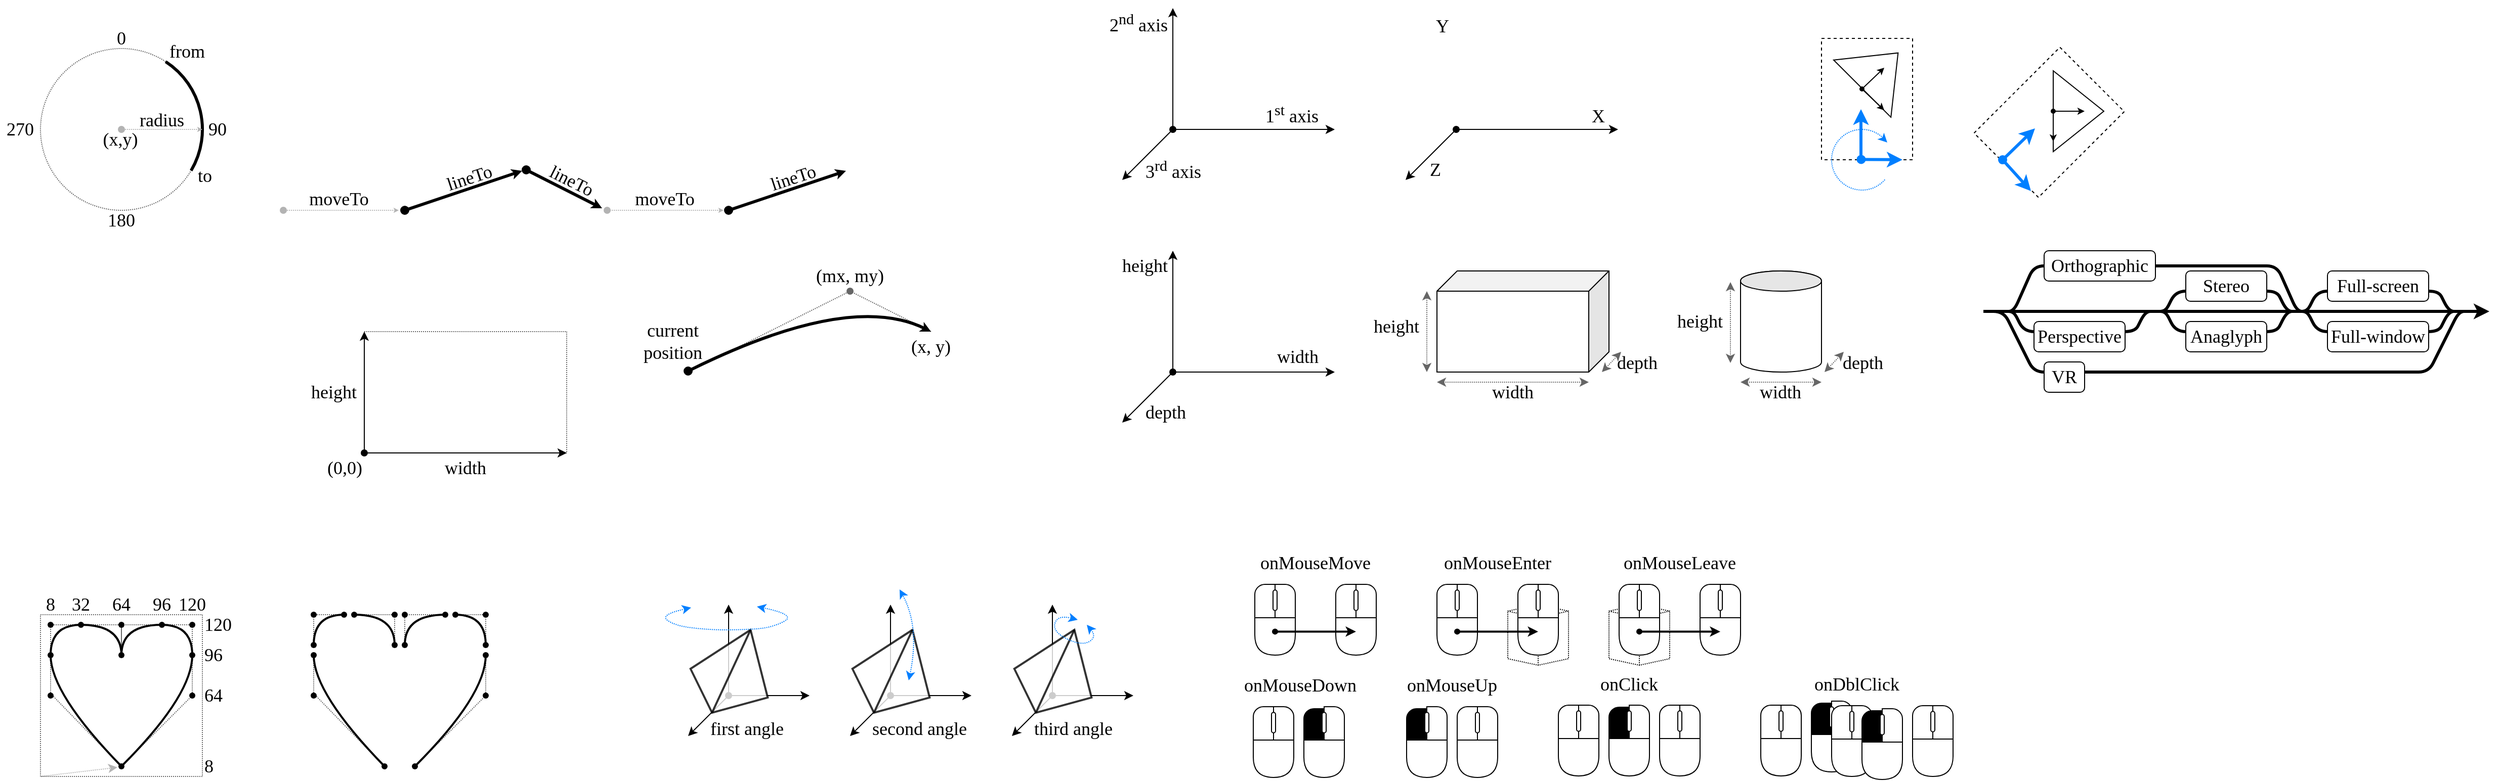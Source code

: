 <mxfile version="16.5.1" type="device"><diagram id="IulW4WTX1gy829L7mkmG" name="Page-1"><mxGraphModel dx="1953" dy="538" grid="1" gridSize="10" guides="1" tooltips="1" connect="1" arrows="1" fold="1" page="1" pageScale="1" pageWidth="1100" pageHeight="850" math="0" shadow="0"><root><mxCell id="0"/><mxCell id="1" parent="0"/><mxCell id="1r7JpkNIC9cZ9DD8CkFM-47" value="" style="html=1;whiteSpace=wrap;shape=isoCube2;backgroundOutline=1;isoAngle=6.849;dashed=1;dashPattern=1 1;connectable=0;allowArrows=0;" vertex="1" parent="1"><mxGeometry x="410" y="630" width="60" height="60" as="geometry"/></mxCell><mxCell id="rJn-vDhGcc_ENqnjwJdY-5" value="" style="rounded=0;whiteSpace=wrap;html=1;dashed=1;fillColor=none;connectable=0;allowArrows=0;" parent="1" vertex="1"><mxGeometry x="720" y="70" width="90" height="120" as="geometry"/></mxCell><mxCell id="BnQ1cHRjBtLnelOh4Txh-79" value="" style="endArrow=none;html=1;fontFamily=Calibri;fontSize=18;strokeWidth=3;strokeColor=#000000;rounded=1;" parent="1" edge="1"><mxGeometry width="50" height="50" relative="1" as="geometry"><mxPoint x="1360" y="340" as="sourcePoint"/><mxPoint x="880" y="340" as="targetPoint"/><Array as="points"><mxPoint x="1350" y="340"/><mxPoint x="1320" y="400"/><mxPoint x="930" y="400"/><mxPoint x="900" y="340"/></Array></mxGeometry></mxCell><mxCell id="BnQ1cHRjBtLnelOh4Txh-62" value="" style="endArrow=classic;html=1;fontFamily=Calibri;fontSize=18;strokeWidth=3;strokeColor=#000000;rounded=1;endFill=1;" parent="1" edge="1"><mxGeometry width="50" height="50" relative="1" as="geometry"><mxPoint x="880" y="340" as="sourcePoint"/><mxPoint x="1380" y="340" as="targetPoint"/></mxGeometry></mxCell><mxCell id="phZSo0MRXo7aLX_ubmZk-1" value="" style="endArrow=classic;html=1;rounded=0;" parent="1" edge="1"><mxGeometry width="50" height="50" relative="1" as="geometry"><mxPoint x="79" y="160" as="sourcePoint"/><mxPoint x="79" y="40" as="targetPoint"/></mxGeometry></mxCell><mxCell id="phZSo0MRXo7aLX_ubmZk-2" value="" style="endArrow=classic;html=1;rounded=0;startArrow=oval;startFill=1;" parent="1" edge="1"><mxGeometry width="50" height="50" relative="1" as="geometry"><mxPoint x="79" y="160" as="sourcePoint"/><mxPoint x="239" y="160" as="targetPoint"/></mxGeometry></mxCell><mxCell id="phZSo0MRXo7aLX_ubmZk-3" value="" style="endArrow=classic;html=1;rounded=0;" parent="1" edge="1"><mxGeometry width="50" height="50" relative="1" as="geometry"><mxPoint x="79" y="160" as="sourcePoint"/><mxPoint x="29" y="210" as="targetPoint"/></mxGeometry></mxCell><mxCell id="phZSo0MRXo7aLX_ubmZk-5" value="1&lt;sup&gt;st&lt;/sup&gt; axis" style="text;html=1;strokeColor=none;fillColor=none;align=right;verticalAlign=middle;whiteSpace=wrap;rounded=0;fontFamily=Calibri;fontSize=18;" parent="1" vertex="1"><mxGeometry x="170" y="130" width="55" height="30" as="geometry"/></mxCell><mxCell id="phZSo0MRXo7aLX_ubmZk-6" value="2&lt;sup&gt;nd&lt;/sup&gt; axis" style="text;html=1;strokeColor=none;fillColor=none;align=right;verticalAlign=middle;whiteSpace=wrap;rounded=0;fontFamily=Calibri;fontSize=18;" parent="1" vertex="1"><mxGeometry x="16" y="40" width="60" height="30" as="geometry"/></mxCell><mxCell id="phZSo0MRXo7aLX_ubmZk-7" value="3&lt;sup&gt;rd&lt;/sup&gt; axis" style="text;html=1;strokeColor=none;fillColor=none;align=left;verticalAlign=middle;whiteSpace=wrap;rounded=0;rotation=0;fontFamily=Calibri;fontSize=18;" parent="1" vertex="1"><mxGeometry x="50" y="190" width="70" height="20" as="geometry"/></mxCell><mxCell id="phZSo0MRXo7aLX_ubmZk-9" value="" style="endArrow=classic;html=1;rounded=0;startArrow=oval;startFill=1;" parent="1" edge="1"><mxGeometry width="50" height="50" relative="1" as="geometry"><mxPoint x="359" y="160" as="sourcePoint"/><mxPoint x="519" y="160" as="targetPoint"/></mxGeometry></mxCell><mxCell id="phZSo0MRXo7aLX_ubmZk-10" value="" style="endArrow=classic;html=1;rounded=0;" parent="1" edge="1"><mxGeometry width="50" height="50" relative="1" as="geometry"><mxPoint x="359" y="160" as="sourcePoint"/><mxPoint x="309" y="210" as="targetPoint"/></mxGeometry></mxCell><mxCell id="phZSo0MRXo7aLX_ubmZk-11" value="X" style="text;html=1;strokeColor=none;fillColor=none;align=right;verticalAlign=middle;whiteSpace=wrap;rounded=0;fontFamily=Calibri;fontSize=18;" parent="1" vertex="1"><mxGeometry x="489" y="137" width="19" height="20" as="geometry"/></mxCell><mxCell id="phZSo0MRXo7aLX_ubmZk-12" value="Y" style="text;html=1;strokeColor=none;fillColor=none;align=right;verticalAlign=middle;whiteSpace=wrap;rounded=0;fontFamily=Calibri;fontSize=18;" parent="1" vertex="1"><mxGeometry x="334" y="43" width="20" height="30" as="geometry"/></mxCell><mxCell id="phZSo0MRXo7aLX_ubmZk-13" value="Z" style="text;html=1;strokeColor=none;fillColor=none;align=left;verticalAlign=middle;whiteSpace=wrap;rounded=0;rotation=0;fontFamily=Calibri;fontSize=18;" parent="1" vertex="1"><mxGeometry x="330.5" y="190" width="27" height="20" as="geometry"/></mxCell><mxCell id="phZSo0MRXo7aLX_ubmZk-24" value="" style="endArrow=classic;html=1;rounded=0;" parent="1" edge="1"><mxGeometry width="50" height="50" relative="1" as="geometry"><mxPoint x="79" y="400" as="sourcePoint"/><mxPoint x="79" y="280.0" as="targetPoint"/></mxGeometry></mxCell><mxCell id="phZSo0MRXo7aLX_ubmZk-25" value="" style="endArrow=classic;html=1;rounded=0;startArrow=oval;startFill=1;" parent="1" edge="1"><mxGeometry width="50" height="50" relative="1" as="geometry"><mxPoint x="79" y="400" as="sourcePoint"/><mxPoint x="239" y="400" as="targetPoint"/></mxGeometry></mxCell><mxCell id="phZSo0MRXo7aLX_ubmZk-26" value="" style="endArrow=classic;html=1;rounded=0;" parent="1" edge="1"><mxGeometry width="50" height="50" relative="1" as="geometry"><mxPoint x="79" y="400" as="sourcePoint"/><mxPoint x="29" y="450" as="targetPoint"/></mxGeometry></mxCell><mxCell id="phZSo0MRXo7aLX_ubmZk-27" value="width" style="text;html=1;strokeColor=none;fillColor=none;align=right;verticalAlign=middle;whiteSpace=wrap;rounded=0;fontFamily=Calibri;fontSize=18;" parent="1" vertex="1"><mxGeometry x="170" y="370" width="55" height="30" as="geometry"/></mxCell><mxCell id="phZSo0MRXo7aLX_ubmZk-28" value="height" style="text;html=1;strokeColor=none;fillColor=none;align=right;verticalAlign=middle;whiteSpace=wrap;rounded=0;fontFamily=Calibri;fontSize=18;" parent="1" vertex="1"><mxGeometry x="16" y="280" width="60" height="30" as="geometry"/></mxCell><mxCell id="phZSo0MRXo7aLX_ubmZk-29" value="depth" style="text;html=1;strokeColor=none;fillColor=none;align=left;verticalAlign=middle;whiteSpace=wrap;rounded=0;rotation=0;fontFamily=Calibri;fontSize=18;" parent="1" vertex="1"><mxGeometry x="50" y="430" width="70" height="20" as="geometry"/></mxCell><mxCell id="ebg2EoQCEzA1w5JfKJvw-1" value="" style="shape=cube;whiteSpace=wrap;html=1;boundedLbl=1;backgroundOutline=1;darkOpacity=0.05;darkOpacity2=0.1;flipH=1;" parent="1" vertex="1"><mxGeometry x="340" y="300" width="170" height="100" as="geometry"/></mxCell><mxCell id="ebg2EoQCEzA1w5JfKJvw-2" value="width" style="text;html=1;strokeColor=none;fillColor=none;align=center;verticalAlign=middle;whiteSpace=wrap;rounded=0;fontFamily=Calibri;fontSize=18;" parent="1" vertex="1"><mxGeometry x="340" y="410" width="150" height="20" as="geometry"/></mxCell><mxCell id="ebg2EoQCEzA1w5JfKJvw-3" value="height" style="text;html=1;strokeColor=none;fillColor=none;align=center;verticalAlign=middle;whiteSpace=wrap;rounded=0;fontFamily=Calibri;fontSize=18;" parent="1" vertex="1"><mxGeometry x="270" y="340" width="60" height="30" as="geometry"/></mxCell><mxCell id="ebg2EoQCEzA1w5JfKJvw-4" value="depth" style="text;html=1;strokeColor=none;fillColor=none;align=left;verticalAlign=middle;whiteSpace=wrap;rounded=0;rotation=0;fontFamily=Calibri;fontSize=18;" parent="1" vertex="1"><mxGeometry x="516" y="381" width="70" height="20" as="geometry"/></mxCell><mxCell id="ebg2EoQCEzA1w5JfKJvw-9" value="" style="shape=cylinder3;whiteSpace=wrap;html=1;boundedLbl=1;backgroundOutline=1;size=9.833;" parent="1" vertex="1"><mxGeometry x="640" y="300" width="80" height="100" as="geometry"/></mxCell><mxCell id="ebg2EoQCEzA1w5JfKJvw-10" value="" style="endArrow=classic;startArrow=classic;html=1;rounded=0;strokeColor=#666666;dashed=1;dashPattern=1 1;" parent="1" edge="1"><mxGeometry width="50" height="50" relative="1" as="geometry"><mxPoint x="340" y="410" as="sourcePoint"/><mxPoint x="490" y="410" as="targetPoint"/></mxGeometry></mxCell><mxCell id="ebg2EoQCEzA1w5JfKJvw-11" value="" style="endArrow=classic;startArrow=classic;html=1;rounded=0;strokeColor=#666666;dashed=1;dashPattern=1 1;" parent="1" edge="1"><mxGeometry width="50" height="50" relative="1" as="geometry"><mxPoint x="640" y="410" as="sourcePoint"/><mxPoint x="720" y="410" as="targetPoint"/></mxGeometry></mxCell><mxCell id="ebg2EoQCEzA1w5JfKJvw-12" value="width" style="text;html=1;strokeColor=none;fillColor=none;align=center;verticalAlign=middle;whiteSpace=wrap;rounded=0;fontFamily=Calibri;fontSize=18;" parent="1" vertex="1"><mxGeometry x="640" y="410" width="79" height="20" as="geometry"/></mxCell><mxCell id="ebg2EoQCEzA1w5JfKJvw-13" value="" style="endArrow=classic;startArrow=classic;html=1;rounded=0;strokeColor=#666666;dashed=1;dashPattern=1 1;" parent="1" edge="1"><mxGeometry width="50" height="50" relative="1" as="geometry"><mxPoint x="330" y="400" as="sourcePoint"/><mxPoint x="330" y="320" as="targetPoint"/></mxGeometry></mxCell><mxCell id="ebg2EoQCEzA1w5JfKJvw-14" value="" style="endArrow=classic;startArrow=classic;html=1;rounded=0;strokeColor=#666666;dashed=1;dashPattern=1 1;" parent="1" edge="1"><mxGeometry width="50" height="50" relative="1" as="geometry"><mxPoint x="630" y="391" as="sourcePoint"/><mxPoint x="630" y="311" as="targetPoint"/></mxGeometry></mxCell><mxCell id="ebg2EoQCEzA1w5JfKJvw-15" value="" style="ellipse;whiteSpace=wrap;html=1;fillColor=#E6E6E6;" parent="1" vertex="1"><mxGeometry x="640" y="300" width="80" height="20" as="geometry"/></mxCell><mxCell id="ebg2EoQCEzA1w5JfKJvw-16" value="height" style="text;html=1;strokeColor=none;fillColor=none;align=center;verticalAlign=middle;whiteSpace=wrap;rounded=0;fontFamily=Calibri;fontSize=18;" parent="1" vertex="1"><mxGeometry x="570" y="335" width="60" height="30" as="geometry"/></mxCell><mxCell id="ebg2EoQCEzA1w5JfKJvw-17" value="" style="endArrow=classic;startArrow=classic;html=1;rounded=0;strokeColor=#666666;dashed=1;dashPattern=1 1;" parent="1" edge="1"><mxGeometry width="50" height="50" relative="1" as="geometry"><mxPoint x="503" y="400" as="sourcePoint"/><mxPoint x="522" y="380" as="targetPoint"/></mxGeometry></mxCell><mxCell id="ebg2EoQCEzA1w5JfKJvw-18" value="" style="endArrow=classic;startArrow=classic;html=1;rounded=0;strokeColor=#666666;dashed=1;dashPattern=1 1;" parent="1" edge="1"><mxGeometry width="50" height="50" relative="1" as="geometry"><mxPoint x="723" y="400" as="sourcePoint"/><mxPoint x="742" y="380" as="targetPoint"/></mxGeometry></mxCell><mxCell id="ebg2EoQCEzA1w5JfKJvw-19" value="depth" style="text;html=1;strokeColor=none;fillColor=none;align=left;verticalAlign=middle;whiteSpace=wrap;rounded=0;rotation=0;fontFamily=Calibri;fontSize=18;" parent="1" vertex="1"><mxGeometry x="739" y="381" width="70" height="20" as="geometry"/></mxCell><mxCell id="BnQ1cHRjBtLnelOh4Txh-74" value="VR" style="rounded=1;whiteSpace=wrap;html=1;fontFamily=Calibri;fontSize=18;" parent="1" vertex="1"><mxGeometry x="940" y="390" width="40" height="30" as="geometry"/></mxCell><mxCell id="BnQ1cHRjBtLnelOh4Txh-58" value="" style="endArrow=none;html=1;fontFamily=Calibri;fontSize=18;strokeWidth=3;strokeColor=#000000;rounded=1;" parent="1" edge="1"><mxGeometry width="50" height="50" relative="1" as="geometry"><mxPoint x="1350" y="340" as="sourcePoint"/><mxPoint x="1190" y="340" as="targetPoint"/><Array as="points"><mxPoint x="1340" y="340"/><mxPoint x="1330" y="320"/><mxPoint x="1210" y="320"/><mxPoint x="1200" y="340"/></Array></mxGeometry></mxCell><mxCell id="BnQ1cHRjBtLnelOh4Txh-59" value="" style="endArrow=none;html=1;fontFamily=Calibri;fontSize=18;strokeWidth=3;strokeColor=#000000;rounded=1;" parent="1" edge="1"><mxGeometry width="50" height="50" relative="1" as="geometry"><mxPoint x="1350" y="340" as="sourcePoint"/><mxPoint x="1190" y="340" as="targetPoint"/><Array as="points"><mxPoint x="1340" y="340"/><mxPoint x="1330" y="360"/><mxPoint x="1210" y="360"/><mxPoint x="1200" y="340"/></Array></mxGeometry></mxCell><mxCell id="BnQ1cHRjBtLnelOh4Txh-60" value="Full-window" style="rounded=1;whiteSpace=wrap;html=1;fontFamily=Calibri;fontSize=18;" parent="1" vertex="1"><mxGeometry x="1220" y="350" width="100" height="30" as="geometry"/></mxCell><mxCell id="BnQ1cHRjBtLnelOh4Txh-61" value="Full-screen" style="rounded=1;whiteSpace=wrap;html=1;fontFamily=Calibri;fontSize=18;" parent="1" vertex="1"><mxGeometry x="1220" y="300" width="100" height="30" as="geometry"/></mxCell><mxCell id="BnQ1cHRjBtLnelOh4Txh-64" value="" style="endArrow=none;html=1;fontFamily=Calibri;fontSize=18;strokeWidth=3;strokeColor=#000000;rounded=1;" parent="1" edge="1"><mxGeometry width="50" height="50" relative="1" as="geometry"><mxPoint x="1190" y="340" as="sourcePoint"/><mxPoint x="1050" y="340" as="targetPoint"/><Array as="points"><mxPoint x="1180" y="340"/><mxPoint x="1170" y="320"/><mxPoint x="1070" y="320"/><mxPoint x="1060" y="340"/></Array></mxGeometry></mxCell><mxCell id="BnQ1cHRjBtLnelOh4Txh-65" value="" style="endArrow=none;html=1;fontFamily=Calibri;fontSize=18;strokeWidth=3;strokeColor=#000000;rounded=1;" parent="1" edge="1"><mxGeometry width="50" height="50" relative="1" as="geometry"><mxPoint x="1190" y="340" as="sourcePoint"/><mxPoint x="1050" y="340" as="targetPoint"/><Array as="points"><mxPoint x="1180" y="340"/><mxPoint x="1170" y="360"/><mxPoint x="1070" y="360"/><mxPoint x="1060" y="340"/></Array></mxGeometry></mxCell><mxCell id="BnQ1cHRjBtLnelOh4Txh-66" value="Anaglyph" style="rounded=1;whiteSpace=wrap;html=1;fontFamily=Calibri;fontSize=18;" parent="1" vertex="1"><mxGeometry x="1080" y="350" width="80" height="30" as="geometry"/></mxCell><mxCell id="BnQ1cHRjBtLnelOh4Txh-67" value="Stereo" style="rounded=1;whiteSpace=wrap;html=1;fontFamily=Calibri;fontSize=18;" parent="1" vertex="1"><mxGeometry x="1080" y="300" width="80" height="30" as="geometry"/></mxCell><mxCell id="BnQ1cHRjBtLnelOh4Txh-75" value="" style="endArrow=none;html=1;fontFamily=Calibri;fontSize=18;strokeWidth=3;strokeColor=#000000;rounded=1;" parent="1" edge="1"><mxGeometry width="50" height="50" relative="1" as="geometry"><mxPoint x="1050" y="340" as="sourcePoint"/><mxPoint x="900" y="340" as="targetPoint"/><Array as="points"><mxPoint x="1040" y="340"/><mxPoint x="1030" y="360"/><mxPoint x="920" y="360"/><mxPoint x="910" y="340"/></Array></mxGeometry></mxCell><mxCell id="BnQ1cHRjBtLnelOh4Txh-72" value="Perspective" style="rounded=1;whiteSpace=wrap;html=1;fontFamily=Calibri;fontSize=18;" parent="1" vertex="1"><mxGeometry x="930" y="350" width="90" height="30" as="geometry"/></mxCell><mxCell id="BnQ1cHRjBtLnelOh4Txh-77" value="" style="endArrow=none;html=1;fontFamily=Calibri;fontSize=18;strokeWidth=3;strokeColor=#000000;rounded=1;" parent="1" edge="1"><mxGeometry width="50" height="50" relative="1" as="geometry"><mxPoint x="1200" y="340" as="sourcePoint"/><mxPoint x="900" y="340" as="targetPoint"/><Array as="points"><mxPoint x="1190" y="340"/><mxPoint x="1170" y="295"/><mxPoint x="930" y="295"/><mxPoint x="910" y="340"/></Array></mxGeometry></mxCell><mxCell id="BnQ1cHRjBtLnelOh4Txh-69" value="Orthographic" style="rounded=1;whiteSpace=wrap;html=1;fontFamily=Calibri;fontSize=18;" parent="1" vertex="1"><mxGeometry x="940" y="280" width="110" height="30" as="geometry"/></mxCell><mxCell id="mS9Cdpgdg8d4ndFLmbpp-4" value="first angle" style="text;html=1;strokeColor=none;fillColor=none;align=left;verticalAlign=middle;whiteSpace=wrap;rounded=0;fontFamily=Calibri;fontSize=18;connectable=0;allowArrows=0;" parent="1" vertex="1"><mxGeometry x="-380" y="743" width="120" height="20" as="geometry"/></mxCell><mxCell id="mS9Cdpgdg8d4ndFLmbpp-9" value="second angle" style="text;html=1;strokeColor=none;fillColor=none;align=left;verticalAlign=middle;whiteSpace=wrap;rounded=0;fontFamily=Calibri;fontSize=18;connectable=0;allowArrows=0;" parent="1" vertex="1"><mxGeometry x="-220" y="743" width="120" height="20" as="geometry"/></mxCell><mxCell id="mS9Cdpgdg8d4ndFLmbpp-36" value="third angle" style="text;html=1;strokeColor=none;fillColor=none;align=left;verticalAlign=middle;whiteSpace=wrap;rounded=0;fontFamily=Calibri;fontSize=18;connectable=0;allowArrows=0;" parent="1" vertex="1"><mxGeometry x="-60" y="743" width="120" height="20" as="geometry"/></mxCell><mxCell id="ApqP_NUCSL2yYaHnZZfl-57" value="" style="endArrow=classic;html=1;rounded=0;" parent="1" edge="1"><mxGeometry width="50" height="50" relative="1" as="geometry"><mxPoint x="-360" y="720" as="sourcePoint"/><mxPoint x="-360" y="630" as="targetPoint"/></mxGeometry></mxCell><mxCell id="ApqP_NUCSL2yYaHnZZfl-58" value="" style="endArrow=classic;html=1;rounded=0;startArrow=oval;startFill=1;" parent="1" edge="1"><mxGeometry width="50" height="50" relative="1" as="geometry"><mxPoint x="-360" y="720" as="sourcePoint"/><mxPoint x="-280" y="720" as="targetPoint"/></mxGeometry></mxCell><mxCell id="ApqP_NUCSL2yYaHnZZfl-59" value="" style="endArrow=classic;html=1;rounded=0;" parent="1" edge="1"><mxGeometry width="50" height="50" relative="1" as="geometry"><mxPoint x="-360" y="720" as="sourcePoint"/><mxPoint x="-400" y="760" as="targetPoint"/></mxGeometry></mxCell><mxCell id="ApqP_NUCSL2yYaHnZZfl-63" value="" style="verticalLabelPosition=bottom;verticalAlign=top;html=1;shape=mxgraph.basic.pyramid;dx1=0.4;dx2=0.5;dy1=0.7;dy2=0.55;strokeWidth=2;opacity=80;rotation=30;" parent="1" vertex="1"><mxGeometry x="-394" y="653" width="80.29" height="90" as="geometry"/></mxCell><mxCell id="ApqP_NUCSL2yYaHnZZfl-66" value="" style="endArrow=classic;html=1;strokeColor=#007FFF;strokeWidth=1;startArrow=classic;startFill=1;dashed=1;dashPattern=1 1;curved=1;" parent="1" edge="1"><mxGeometry width="50" height="50" relative="1" as="geometry"><mxPoint x="-397" y="633" as="sourcePoint"/><mxPoint x="-332" y="632" as="targetPoint"/><Array as="points"><mxPoint x="-428" y="640"/><mxPoint x="-413" y="651"/><mxPoint x="-379" y="655"/><mxPoint x="-348" y="655"/><mxPoint x="-317" y="653"/><mxPoint x="-293" y="640"/></Array></mxGeometry></mxCell><mxCell id="ApqP_NUCSL2yYaHnZZfl-72" value="" style="endArrow=classic;html=1;rounded=0;" parent="1" edge="1"><mxGeometry width="50" height="50" relative="1" as="geometry"><mxPoint x="-200.0" y="720" as="sourcePoint"/><mxPoint x="-200.0" y="630" as="targetPoint"/></mxGeometry></mxCell><mxCell id="ApqP_NUCSL2yYaHnZZfl-73" value="" style="endArrow=classic;html=1;rounded=0;startArrow=oval;startFill=1;" parent="1" edge="1"><mxGeometry width="50" height="50" relative="1" as="geometry"><mxPoint x="-200.0" y="720" as="sourcePoint"/><mxPoint x="-120.0" y="720" as="targetPoint"/></mxGeometry></mxCell><mxCell id="ApqP_NUCSL2yYaHnZZfl-74" value="" style="endArrow=classic;html=1;rounded=0;" parent="1" edge="1"><mxGeometry width="50" height="50" relative="1" as="geometry"><mxPoint x="-200.0" y="720" as="sourcePoint"/><mxPoint x="-240.0" y="760" as="targetPoint"/></mxGeometry></mxCell><mxCell id="ApqP_NUCSL2yYaHnZZfl-75" value="" style="verticalLabelPosition=bottom;verticalAlign=top;html=1;shape=mxgraph.basic.pyramid;dx1=0.4;dx2=0.5;dy1=0.7;dy2=0.55;strokeWidth=2;opacity=80;rotation=30;" parent="1" vertex="1"><mxGeometry x="-234" y="653" width="80.29" height="90" as="geometry"/></mxCell><mxCell id="ApqP_NUCSL2yYaHnZZfl-79" value="" style="endArrow=classic;html=1;strokeColor=#007FFF;strokeWidth=1;startArrow=classic;startFill=1;dashed=1;dashPattern=1 1;curved=1;" parent="1" edge="1"><mxGeometry width="50" height="50" relative="1" as="geometry"><mxPoint x="-182" y="705" as="sourcePoint"/><mxPoint x="-191" y="615" as="targetPoint"/><Array as="points"><mxPoint x="-171" y="652"/></Array></mxGeometry></mxCell><mxCell id="ApqP_NUCSL2yYaHnZZfl-80" value="" style="endArrow=classic;html=1;rounded=0;" parent="1" edge="1"><mxGeometry width="50" height="50" relative="1" as="geometry"><mxPoint x="-40.0" y="720" as="sourcePoint"/><mxPoint x="-40.0" y="630" as="targetPoint"/></mxGeometry></mxCell><mxCell id="ApqP_NUCSL2yYaHnZZfl-81" value="" style="endArrow=classic;html=1;rounded=0;startArrow=oval;startFill=1;" parent="1" edge="1"><mxGeometry width="50" height="50" relative="1" as="geometry"><mxPoint x="-40.0" y="720" as="sourcePoint"/><mxPoint x="40.0" y="720" as="targetPoint"/></mxGeometry></mxCell><mxCell id="ApqP_NUCSL2yYaHnZZfl-82" value="" style="endArrow=classic;html=1;rounded=0;" parent="1" edge="1"><mxGeometry width="50" height="50" relative="1" as="geometry"><mxPoint x="-40.0" y="720" as="sourcePoint"/><mxPoint x="-80.0" y="760" as="targetPoint"/></mxGeometry></mxCell><mxCell id="ApqP_NUCSL2yYaHnZZfl-83" value="" style="verticalLabelPosition=bottom;verticalAlign=top;html=1;shape=mxgraph.basic.pyramid;dx1=0.4;dx2=0.5;dy1=0.7;dy2=0.55;strokeWidth=2;opacity=80;rotation=30;" parent="1" vertex="1"><mxGeometry x="-74" y="653" width="80.29" height="90" as="geometry"/></mxCell><mxCell id="ApqP_NUCSL2yYaHnZZfl-85" value="" style="endArrow=classic;html=1;strokeColor=#007FFF;strokeWidth=1;startArrow=classic;startFill=1;dashed=1;dashPattern=1 1;curved=1;" parent="1" edge="1"><mxGeometry width="50" height="50" relative="1" as="geometry"><mxPoint x="-6" y="650" as="sourcePoint"/><mxPoint x="-15" y="645" as="targetPoint"/><Array as="points"><mxPoint x="4" y="662"/><mxPoint x="-11" y="671"/><mxPoint x="-40" y="657"/><mxPoint x="-35" y="640"/></Array></mxGeometry></mxCell><mxCell id="rJn-vDhGcc_ENqnjwJdY-6" value="" style="endArrow=classic;html=1;rounded=0;strokeWidth=3;strokeColor=#007FFF;" parent="1" edge="1"><mxGeometry width="50" height="50" relative="1" as="geometry"><mxPoint x="759" y="189.73" as="sourcePoint"/><mxPoint x="759" y="140" as="targetPoint"/></mxGeometry></mxCell><mxCell id="rJn-vDhGcc_ENqnjwJdY-7" value="" style="endArrow=classic;html=1;rounded=0;startArrow=oval;startFill=1;strokeWidth=3;strokeColor=#007FFF;" parent="1" edge="1"><mxGeometry width="50" height="50" relative="1" as="geometry"><mxPoint x="759.2" y="189.73" as="sourcePoint"/><mxPoint x="800" y="190" as="targetPoint"/></mxGeometry></mxCell><mxCell id="rJn-vDhGcc_ENqnjwJdY-1" value="" style="triangle;whiteSpace=wrap;html=1;rotation=-45;connectable=0;allowArrows=0;fillColor=none;" parent="1" vertex="1"><mxGeometry x="753" y="62" width="50" height="80" as="geometry"/></mxCell><mxCell id="phZSo0MRXo7aLX_ubmZk-8" value="" style="endArrow=classic;html=1;rounded=0;endSize=4;startSize=4;" parent="1" edge="1"><mxGeometry width="50" height="50" relative="1" as="geometry"><mxPoint x="760" y="120" as="sourcePoint"/><mxPoint x="782" y="99" as="targetPoint"/></mxGeometry></mxCell><mxCell id="rJn-vDhGcc_ENqnjwJdY-4" value="" style="endArrow=classic;html=1;rounded=0;startArrow=oval;startFill=1;endSize=4;startSize=4;" parent="1" edge="1"><mxGeometry width="50" height="50" relative="1" as="geometry"><mxPoint x="760" y="120" as="sourcePoint"/><mxPoint x="782" y="141" as="targetPoint"/></mxGeometry></mxCell><mxCell id="rJn-vDhGcc_ENqnjwJdY-10" value="" style="rounded=0;whiteSpace=wrap;html=1;dashed=1;fillColor=none;rotation=45;allowArrows=0;connectable=0;" parent="1" vertex="1"><mxGeometry x="900" y="93.018" width="90" height="120" as="geometry"/></mxCell><mxCell id="rJn-vDhGcc_ENqnjwJdY-11" value="" style="endArrow=classic;html=1;rounded=0;strokeWidth=3;strokeColor=#007FFF;" parent="1" edge="1"><mxGeometry width="50" height="50" relative="1" as="geometry"><mxPoint x="898" y="191.018" as="sourcePoint"/><mxPoint x="931" y="159" as="targetPoint"/></mxGeometry></mxCell><mxCell id="rJn-vDhGcc_ENqnjwJdY-12" value="" style="endArrow=classic;html=1;rounded=0;startArrow=oval;startFill=1;strokeWidth=3;strokeColor=#007FFF;" parent="1" edge="1"><mxGeometry width="50" height="50" relative="1" as="geometry"><mxPoint x="899" y="190.018" as="sourcePoint"/><mxPoint x="927" y="221" as="targetPoint"/></mxGeometry></mxCell><mxCell id="rJn-vDhGcc_ENqnjwJdY-15" value="" style="triangle;whiteSpace=wrap;html=1;rotation=0;connectable=0;allowArrows=0;fillColor=none;" parent="1" vertex="1"><mxGeometry x="949" y="102.018" width="50" height="80" as="geometry"/></mxCell><mxCell id="rJn-vDhGcc_ENqnjwJdY-16" value="" style="endArrow=classic;html=1;rounded=0;startSize=4;endSize=4;" parent="1" edge="1"><mxGeometry width="50" height="50" relative="1" as="geometry"><mxPoint x="949" y="142.018" as="sourcePoint"/><mxPoint x="980" y="142" as="targetPoint"/></mxGeometry></mxCell><mxCell id="rJn-vDhGcc_ENqnjwJdY-17" value="" style="endArrow=classic;html=1;rounded=0;startArrow=oval;startFill=1;startSize=4;endSize=4;" parent="1" edge="1"><mxGeometry width="50" height="50" relative="1" as="geometry"><mxPoint x="949" y="142.018" as="sourcePoint"/><mxPoint x="949" y="172.018" as="targetPoint"/></mxGeometry></mxCell><mxCell id="rJn-vDhGcc_ENqnjwJdY-19" value="" style="endArrow=classic;html=1;strokeColor=#007FFF;strokeWidth=1;startArrow=none;startFill=0;dashed=1;dashPattern=1 1;curved=1;" parent="1" edge="1"><mxGeometry width="50" height="50" relative="1" as="geometry"><mxPoint x="780" y="168" as="sourcePoint"/><mxPoint x="785" y="173" as="targetPoint"/></mxGeometry></mxCell><mxCell id="rJn-vDhGcc_ENqnjwJdY-20" value="" style="verticalLabelPosition=bottom;verticalAlign=top;html=1;shape=mxgraph.basic.arc;startAngle=0.364;endAngle=0.133;dashed=1;fillColor=none;strokeColor=#007FFF;dashPattern=1 1;" parent="1" vertex="1"><mxGeometry x="730" y="160" width="60" height="60" as="geometry"/></mxCell><mxCell id="8kMWVVg-FJZb6UG00D2O-2" value="(x, y)" style="text;html=1;strokeColor=none;fillColor=none;align=center;verticalAlign=middle;whiteSpace=wrap;rounded=0;fontFamily=Calibri;fontSize=18;" parent="1" vertex="1"><mxGeometry x="-185" y="360" width="50" height="30" as="geometry"/></mxCell><mxCell id="8kMWVVg-FJZb6UG00D2O-3" value="(mx, my)" style="text;html=1;strokeColor=none;fillColor=none;align=center;verticalAlign=middle;whiteSpace=wrap;rounded=0;fontFamily=Calibri;fontSize=18;" parent="1" vertex="1"><mxGeometry x="-280" y="290" width="80" height="30" as="geometry"/></mxCell><mxCell id="8kMWVVg-FJZb6UG00D2O-4" value="" style="endArrow=oval;dashed=1;html=1;dashPattern=1 1;strokeColor=#666666;rounded=0;entryX=0.5;entryY=1;entryDx=0;entryDy=0;endFill=1;" parent="1" target="8kMWVVg-FJZb6UG00D2O-3" edge="1"><mxGeometry width="50" height="50" relative="1" as="geometry"><mxPoint x="-400" y="400" as="sourcePoint"/><mxPoint x="-160" y="360" as="targetPoint"/></mxGeometry></mxCell><mxCell id="8kMWVVg-FJZb6UG00D2O-5" value="" style="endArrow=none;dashed=1;html=1;dashPattern=1 1;strokeColor=#666666;rounded=0;entryX=0.5;entryY=1;entryDx=0;entryDy=0;exitX=0.5;exitY=0;exitDx=0;exitDy=0;" parent="1" source="8kMWVVg-FJZb6UG00D2O-2" target="8kMWVVg-FJZb6UG00D2O-3" edge="1"><mxGeometry width="50" height="50" relative="1" as="geometry"><mxPoint x="-390" y="410" as="sourcePoint"/><mxPoint x="-230" y="330" as="targetPoint"/></mxGeometry></mxCell><mxCell id="8kMWVVg-FJZb6UG00D2O-6" value="current position" style="text;html=1;strokeColor=none;fillColor=none;align=center;verticalAlign=middle;whiteSpace=wrap;rounded=0;fontFamily=Calibri;fontSize=18;" parent="1" vertex="1"><mxGeometry x="-450" y="349" width="70" height="41" as="geometry"/></mxCell><mxCell id="8kMWVVg-FJZb6UG00D2O-7" value="" style="endArrow=classic;html=1;endFill=1;startArrow=oval;startFill=1;rounded=0;endSize=1;strokeWidth=3;" parent="1" edge="1"><mxGeometry width="50" height="50" relative="1" as="geometry"><mxPoint x="-680" y="240" as="sourcePoint"/><mxPoint x="-564" y="201" as="targetPoint"/></mxGeometry></mxCell><mxCell id="8kMWVVg-FJZb6UG00D2O-8" value="" style="endArrow=classic;html=1;endFill=1;startArrow=oval;startFill=1;rounded=0;endSize=1;strokeWidth=3;" parent="1" edge="1"><mxGeometry width="50" height="50" relative="1" as="geometry"><mxPoint x="-560" y="200" as="sourcePoint"/><mxPoint x="-485" y="238" as="targetPoint"/></mxGeometry></mxCell><mxCell id="8kMWVVg-FJZb6UG00D2O-10" value="" style="endArrow=oval;dashed=1;html=1;dashPattern=1 1;strokeColor=#B3B3B3;rounded=0;endFill=1;startArrow=classic;startFill=1;endSize=6;startSize=2;" parent="1" edge="1"><mxGeometry width="50" height="50" relative="1" as="geometry"><mxPoint x="-686" y="240" as="sourcePoint"/><mxPoint x="-800" y="240" as="targetPoint"/></mxGeometry></mxCell><mxCell id="8kMWVVg-FJZb6UG00D2O-12" value="moveTo" style="text;html=1;strokeColor=none;fillColor=none;align=center;verticalAlign=middle;whiteSpace=wrap;rounded=0;fontFamily=Calibri;fontSize=18;rotation=0;" parent="1" vertex="1"><mxGeometry x="-780" y="214" width="70" height="30" as="geometry"/></mxCell><mxCell id="8kMWVVg-FJZb6UG00D2O-13" value="lineTo" style="text;html=1;strokeColor=none;fillColor=none;align=center;verticalAlign=middle;whiteSpace=wrap;rounded=0;fontFamily=Calibri;fontSize=18;rotation=-18;" parent="1" vertex="1"><mxGeometry x="-651" y="193" width="70" height="30" as="geometry"/></mxCell><mxCell id="8kMWVVg-FJZb6UG00D2O-14" value="lineTo" style="text;html=1;strokeColor=none;fillColor=none;align=center;verticalAlign=middle;whiteSpace=wrap;rounded=0;fontFamily=Calibri;fontSize=18;rotation=26.7;" parent="1" vertex="1"><mxGeometry x="-550" y="196" width="70" height="30" as="geometry"/></mxCell><mxCell id="8kMWVVg-FJZb6UG00D2O-16" value="" style="endArrow=oval;dashed=1;html=1;dashPattern=1 1;strokeColor=#B3B3B3;rounded=0;endFill=1;startArrow=classic;startFill=1;endSize=6;startSize=2;" parent="1" edge="1"><mxGeometry width="50" height="50" relative="1" as="geometry"><mxPoint x="-365" y="240" as="sourcePoint"/><mxPoint x="-480" y="240" as="targetPoint"/></mxGeometry></mxCell><mxCell id="8kMWVVg-FJZb6UG00D2O-17" value="moveTo" style="text;html=1;strokeColor=none;fillColor=none;align=center;verticalAlign=middle;whiteSpace=wrap;rounded=0;fontFamily=Calibri;fontSize=18;rotation=0;" parent="1" vertex="1"><mxGeometry x="-458" y="214" width="70" height="30" as="geometry"/></mxCell><mxCell id="8kMWVVg-FJZb6UG00D2O-18" value="lineTo" style="text;html=1;strokeColor=none;fillColor=none;align=center;verticalAlign=middle;whiteSpace=wrap;rounded=0;fontFamily=Calibri;fontSize=18;rotation=-18;" parent="1" vertex="1"><mxGeometry x="-331" y="193" width="70" height="30" as="geometry"/></mxCell><mxCell id="8kMWVVg-FJZb6UG00D2O-19" value="" style="endArrow=classic;html=1;endFill=1;startArrow=oval;startFill=1;rounded=0;endSize=1;strokeWidth=3;" parent="1" edge="1"><mxGeometry width="50" height="50" relative="1" as="geometry"><mxPoint x="-360" y="240" as="sourcePoint"/><mxPoint x="-244" y="201" as="targetPoint"/></mxGeometry></mxCell><mxCell id="8kMWVVg-FJZb6UG00D2O-20" value="" style="endArrow=classic;html=1;endFill=1;startArrow=oval;startFill=1;endSize=1;strokeWidth=3;curved=1;" parent="1" edge="1"><mxGeometry width="50" height="50" relative="1" as="geometry"><mxPoint x="-400.0" y="399" as="sourcePoint"/><mxPoint x="-160" y="360" as="targetPoint"/><Array as="points"><mxPoint x="-240" y="320"/></Array></mxGeometry></mxCell><mxCell id="hj_HV66i_FGUEK0_YzUq-2" value="" style="rounded=0;whiteSpace=wrap;html=1;dashed=1;dashPattern=1 1;fillColor=none;strokeColor=#666666;" parent="1" vertex="1"><mxGeometry x="-720" y="360" width="200" height="120" as="geometry"/></mxCell><mxCell id="hj_HV66i_FGUEK0_YzUq-3" value="" style="endArrow=classic;html=1;rounded=0;" parent="1" edge="1"><mxGeometry width="50" height="50" relative="1" as="geometry"><mxPoint x="-720" y="480" as="sourcePoint"/><mxPoint x="-720" y="360" as="targetPoint"/></mxGeometry></mxCell><mxCell id="hj_HV66i_FGUEK0_YzUq-4" value="height" style="text;html=1;strokeColor=none;fillColor=none;align=center;verticalAlign=middle;whiteSpace=wrap;rounded=0;fontFamily=Calibri;fontSize=18;" parent="1" vertex="1"><mxGeometry x="-780" y="405" width="60" height="30" as="geometry"/></mxCell><mxCell id="hj_HV66i_FGUEK0_YzUq-5" value="width" style="text;html=1;strokeColor=none;fillColor=none;align=center;verticalAlign=middle;whiteSpace=wrap;rounded=0;fontFamily=Calibri;fontSize=18;" parent="1" vertex="1"><mxGeometry x="-720" y="480" width="200" height="30" as="geometry"/></mxCell><mxCell id="hj_HV66i_FGUEK0_YzUq-6" value="" style="endArrow=classic;html=1;rounded=0;startArrow=oval;startFill=1;entryX=1;entryY=1;entryDx=0;entryDy=0;" parent="1" target="hj_HV66i_FGUEK0_YzUq-2" edge="1"><mxGeometry width="50" height="50" relative="1" as="geometry"><mxPoint x="-720" y="480" as="sourcePoint"/><mxPoint x="-560" y="480" as="targetPoint"/></mxGeometry></mxCell><mxCell id="hj_HV66i_FGUEK0_YzUq-7" value="(0,0)" style="text;html=1;strokeColor=none;fillColor=none;align=right;verticalAlign=middle;whiteSpace=wrap;rounded=0;fontFamily=Calibri;fontSize=18;" parent="1" vertex="1"><mxGeometry x="-760" y="480" width="40" height="30" as="geometry"/></mxCell><mxCell id="hj_HV66i_FGUEK0_YzUq-10" value="" style="ellipse;whiteSpace=wrap;html=1;aspect=fixed;dashed=1;dashPattern=1 1;strokeColor=#666666;fillColor=none;connectable=0;allowArrows=0;" parent="1" vertex="1"><mxGeometry x="-1040" y="80" width="160" height="160" as="geometry"/></mxCell><mxCell id="hj_HV66i_FGUEK0_YzUq-11" value="0" style="text;html=1;strokeColor=none;fillColor=none;align=center;verticalAlign=middle;whiteSpace=wrap;rounded=0;fontFamily=Calibri;fontSize=18;" parent="1" vertex="1"><mxGeometry x="-990" y="60" width="60" height="20" as="geometry"/></mxCell><mxCell id="hj_HV66i_FGUEK0_YzUq-12" value="90" style="text;html=1;strokeColor=none;fillColor=none;align=center;verticalAlign=middle;whiteSpace=wrap;rounded=0;fontFamily=Calibri;fontSize=18;" parent="1" vertex="1"><mxGeometry x="-880" y="150" width="30" height="20" as="geometry"/></mxCell><mxCell id="hj_HV66i_FGUEK0_YzUq-13" value="180" style="text;html=1;strokeColor=none;fillColor=none;align=center;verticalAlign=middle;whiteSpace=wrap;rounded=0;fontFamily=Calibri;fontSize=18;" parent="1" vertex="1"><mxGeometry x="-990" y="240" width="60" height="20" as="geometry"/></mxCell><mxCell id="hj_HV66i_FGUEK0_YzUq-14" value="270" style="text;html=1;strokeColor=none;fillColor=none;align=center;verticalAlign=middle;whiteSpace=wrap;rounded=0;fontFamily=Calibri;fontSize=18;" parent="1" vertex="1"><mxGeometry x="-1080" y="150" width="40" height="20" as="geometry"/></mxCell><mxCell id="hj_HV66i_FGUEK0_YzUq-15" value="" style="verticalLabelPosition=bottom;verticalAlign=top;html=1;shape=mxgraph.basic.arc;startAngle=0.092;endAngle=0.335;strokeColor=#000000;fillColor=none;strokeWidth=3;" parent="1" vertex="1"><mxGeometry x="-1040" y="80" width="160" height="160" as="geometry"/></mxCell><mxCell id="hj_HV66i_FGUEK0_YzUq-16" value="from" style="text;html=1;strokeColor=none;fillColor=none;align=center;verticalAlign=middle;whiteSpace=wrap;rounded=0;fontFamily=Calibri;fontSize=18;" parent="1" vertex="1"><mxGeometry x="-920" y="73.02" width="50" height="20" as="geometry"/></mxCell><mxCell id="hj_HV66i_FGUEK0_YzUq-17" value="to" style="text;html=1;strokeColor=none;fillColor=none;align=center;verticalAlign=middle;whiteSpace=wrap;rounded=0;fontFamily=Calibri;fontSize=18;" parent="1" vertex="1"><mxGeometry x="-895" y="196" width="35" height="20" as="geometry"/></mxCell><mxCell id="hj_HV66i_FGUEK0_YzUq-18" value="" style="endArrow=oval;dashed=1;html=1;dashPattern=1 1;strokeColor=#B3B3B3;rounded=0;endFill=1;startArrow=classic;startFill=1;endSize=6;startSize=2;" parent="1" source="hj_HV66i_FGUEK0_YzUq-15" edge="1"><mxGeometry width="50" height="50" relative="1" as="geometry"><mxPoint x="-870" y="299.35" as="sourcePoint"/><mxPoint x="-960" y="160" as="targetPoint"/></mxGeometry></mxCell><mxCell id="hj_HV66i_FGUEK0_YzUq-19" value="radius" style="text;html=1;strokeColor=none;fillColor=none;align=center;verticalAlign=middle;whiteSpace=wrap;rounded=0;fontFamily=Calibri;fontSize=18;rotation=0;" parent="1" vertex="1"><mxGeometry x="-960" y="140" width="80" height="21.52" as="geometry"/></mxCell><mxCell id="hj_HV66i_FGUEK0_YzUq-20" value="(x,y)" style="text;html=1;strokeColor=none;fillColor=none;align=center;verticalAlign=middle;whiteSpace=wrap;rounded=0;fontFamily=Calibri;fontSize=18;rotation=0;" parent="1" vertex="1"><mxGeometry x="-996" y="155" width="70" height="30" as="geometry"/></mxCell><mxCell id="biXc3_L9PA2hSAYmzFq_-1" value="" style="rounded=0;whiteSpace=wrap;html=1;dashed=1;dashPattern=1 1;fillColor=none;strokeColor=#666666;connectable=0;allowArrows=0;" parent="1" vertex="1"><mxGeometry x="-1040" y="640" width="160" height="160" as="geometry"/></mxCell><mxCell id="biXc3_L9PA2hSAYmzFq_-2" value="" style="endArrow=none;html=1;rounded=0;strokeWidth=1;startArrow=none;startFill=0;endFill=0;dashed=1;dashPattern=1 1;strokeColor=#666666;" parent="1" edge="1"><mxGeometry width="50" height="50" relative="1" as="geometry"><mxPoint x="-890" y="680" as="sourcePoint"/><mxPoint x="-960" y="790" as="targetPoint"/><Array as="points"><mxPoint x="-890" y="720"/></Array></mxGeometry></mxCell><mxCell id="biXc3_L9PA2hSAYmzFq_-3" value="" style="endArrow=none;html=1;rounded=0;strokeWidth=1;startArrow=none;startFill=0;endFill=0;dashed=1;dashPattern=1 1;strokeColor=#666666;" parent="1" edge="1"><mxGeometry width="50" height="50" relative="1" as="geometry"><mxPoint x="-1030" y="680" as="sourcePoint"/><mxPoint x="-960" y="790" as="targetPoint"/><Array as="points"><mxPoint x="-1030" y="718"/></Array></mxGeometry></mxCell><mxCell id="biXc3_L9PA2hSAYmzFq_-4" value="" style="endArrow=none;html=1;rounded=0;strokeWidth=1;startArrow=none;startFill=0;endFill=0;dashed=1;dashPattern=1 1;strokeColor=#666666;" parent="1" edge="1"><mxGeometry width="50" height="50" relative="1" as="geometry"><mxPoint x="-920" y="650" as="sourcePoint"/><mxPoint x="-890" y="680" as="targetPoint"/><Array as="points"><mxPoint x="-890" y="650"/></Array></mxGeometry></mxCell><mxCell id="biXc3_L9PA2hSAYmzFq_-5" value="" style="endArrow=none;html=1;rounded=0;strokeWidth=1;startArrow=none;startFill=0;endFill=0;dashed=1;dashPattern=1 1;strokeColor=#666666;" parent="1" edge="1"><mxGeometry width="50" height="50" relative="1" as="geometry"><mxPoint x="-1000" y="650" as="sourcePoint"/><mxPoint x="-1030" y="680" as="targetPoint"/><Array as="points"><mxPoint x="-1030" y="650"/></Array></mxGeometry></mxCell><mxCell id="biXc3_L9PA2hSAYmzFq_-6" value="" style="endArrow=none;html=1;rounded=0;strokeWidth=1;startArrow=none;startFill=0;endFill=0;dashed=1;dashPattern=1 1;strokeColor=#666666;" parent="1" edge="1"><mxGeometry width="50" height="50" relative="1" as="geometry"><mxPoint x="-960" y="680" as="sourcePoint"/><mxPoint x="-920" y="650" as="targetPoint"/><Array as="points"><mxPoint x="-960" y="650"/></Array></mxGeometry></mxCell><mxCell id="biXc3_L9PA2hSAYmzFq_-7" value="" style="endArrow=none;html=1;rounded=0;strokeWidth=1;startArrow=none;startFill=0;endFill=0;dashed=1;dashPattern=1 1;strokeColor=#666666;" parent="1" edge="1"><mxGeometry width="50" height="50" relative="1" as="geometry"><mxPoint x="-1000" y="650" as="sourcePoint"/><mxPoint x="-960" y="680" as="targetPoint"/><Array as="points"><mxPoint x="-960" y="650"/></Array></mxGeometry></mxCell><mxCell id="biXc3_L9PA2hSAYmzFq_-8" value="" style="endArrow=none;html=1;strokeWidth=2;startArrow=none;startFill=0;endFill=0;curved=1;" parent="1" edge="1"><mxGeometry width="50" height="50" relative="1" as="geometry"><mxPoint x="-890" y="680" as="sourcePoint"/><mxPoint x="-960" y="790" as="targetPoint"/><Array as="points"><mxPoint x="-890" y="720"/></Array></mxGeometry></mxCell><mxCell id="biXc3_L9PA2hSAYmzFq_-9" value="" style="endArrow=none;html=1;strokeWidth=2;startArrow=none;startFill=0;endFill=0;curved=1;" parent="1" edge="1"><mxGeometry width="50" height="50" relative="1" as="geometry"><mxPoint x="-1030" y="680" as="sourcePoint"/><mxPoint x="-960" y="790" as="targetPoint"/><Array as="points"><mxPoint x="-1030" y="718"/></Array></mxGeometry></mxCell><mxCell id="biXc3_L9PA2hSAYmzFq_-10" value="" style="endArrow=none;html=1;strokeWidth=2;startArrow=none;startFill=0;endFill=0;curved=1;" parent="1" edge="1"><mxGeometry width="50" height="50" relative="1" as="geometry"><mxPoint x="-920" y="650" as="sourcePoint"/><mxPoint x="-890" y="680" as="targetPoint"/><Array as="points"><mxPoint x="-890" y="650"/></Array></mxGeometry></mxCell><mxCell id="biXc3_L9PA2hSAYmzFq_-11" value="" style="endArrow=none;html=1;strokeWidth=2;startArrow=none;startFill=0;endFill=0;curved=1;" parent="1" edge="1"><mxGeometry width="50" height="50" relative="1" as="geometry"><mxPoint x="-1000" y="650" as="sourcePoint"/><mxPoint x="-1030" y="680" as="targetPoint"/><Array as="points"><mxPoint x="-1030" y="650"/></Array></mxGeometry></mxCell><mxCell id="biXc3_L9PA2hSAYmzFq_-12" value="" style="endArrow=none;html=1;strokeWidth=2;startArrow=none;startFill=0;endFill=0;curved=1;" parent="1" edge="1"><mxGeometry width="50" height="50" relative="1" as="geometry"><mxPoint x="-960" y="680" as="sourcePoint"/><mxPoint x="-920" y="650" as="targetPoint"/><Array as="points"><mxPoint x="-960" y="650"/></Array></mxGeometry></mxCell><mxCell id="biXc3_L9PA2hSAYmzFq_-13" value="" style="endArrow=none;html=1;strokeWidth=2;startArrow=none;startFill=0;endFill=0;curved=1;" parent="1" edge="1"><mxGeometry width="50" height="50" relative="1" as="geometry"><mxPoint x="-1000" y="650" as="sourcePoint"/><mxPoint x="-960" y="680" as="targetPoint"/><Array as="points"><mxPoint x="-960" y="650"/></Array></mxGeometry></mxCell><mxCell id="biXc3_L9PA2hSAYmzFq_-14" value="" style="ellipse;whiteSpace=wrap;html=1;connectable=0;allowArrows=0;strokeColor=none;fillColor=#000000;" parent="1" vertex="1"><mxGeometry x="-963" y="677" width="6" height="6" as="geometry"/></mxCell><mxCell id="biXc3_L9PA2hSAYmzFq_-16" value="" style="ellipse;whiteSpace=wrap;html=1;connectable=0;allowArrows=0;strokeColor=none;fillColor=#000000;" parent="1" vertex="1"><mxGeometry x="-923" y="647" width="6" height="6" as="geometry"/></mxCell><mxCell id="biXc3_L9PA2hSAYmzFq_-17" value="" style="ellipse;whiteSpace=wrap;html=1;connectable=0;allowArrows=0;strokeColor=none;fillColor=#000000;" parent="1" vertex="1"><mxGeometry x="-893" y="677" width="6" height="6" as="geometry"/></mxCell><mxCell id="biXc3_L9PA2hSAYmzFq_-18" value="" style="ellipse;whiteSpace=wrap;html=1;connectable=0;allowArrows=0;strokeColor=none;fillColor=#000000;" parent="1" vertex="1"><mxGeometry x="-1003" y="647" width="6" height="6" as="geometry"/></mxCell><mxCell id="biXc3_L9PA2hSAYmzFq_-19" value="" style="ellipse;whiteSpace=wrap;html=1;connectable=0;allowArrows=0;strokeColor=none;fillColor=#000000;" parent="1" vertex="1"><mxGeometry x="-1033" y="677" width="6" height="6" as="geometry"/></mxCell><mxCell id="biXc3_L9PA2hSAYmzFq_-20" value="" style="ellipse;whiteSpace=wrap;html=1;connectable=0;allowArrows=0;strokeColor=none;fillColor=#000000;" parent="1" vertex="1"><mxGeometry x="-1033" y="647" width="6" height="6" as="geometry"/></mxCell><mxCell id="biXc3_L9PA2hSAYmzFq_-21" value="" style="ellipse;whiteSpace=wrap;html=1;connectable=0;allowArrows=0;strokeColor=none;fillColor=#000000;" parent="1" vertex="1"><mxGeometry x="-963" y="647" width="6" height="6" as="geometry"/></mxCell><mxCell id="biXc3_L9PA2hSAYmzFq_-22" value="" style="ellipse;whiteSpace=wrap;html=1;connectable=0;allowArrows=0;strokeColor=none;fillColor=#000000;" parent="1" vertex="1"><mxGeometry x="-893" y="647" width="6" height="6" as="geometry"/></mxCell><mxCell id="biXc3_L9PA2hSAYmzFq_-23" value="" style="ellipse;whiteSpace=wrap;html=1;connectable=0;allowArrows=0;strokeColor=none;fillColor=#000000;" parent="1" vertex="1"><mxGeometry x="-893" y="717" width="6" height="6" as="geometry"/></mxCell><mxCell id="biXc3_L9PA2hSAYmzFq_-24" value="" style="ellipse;whiteSpace=wrap;html=1;connectable=0;allowArrows=0;strokeColor=none;fillColor=#000000;" parent="1" vertex="1"><mxGeometry x="-1033" y="717" width="6" height="6" as="geometry"/></mxCell><mxCell id="biXc3_L9PA2hSAYmzFq_-25" value="" style="ellipse;whiteSpace=wrap;html=1;connectable=0;allowArrows=0;strokeColor=none;fillColor=#000000;" parent="1" vertex="1"><mxGeometry x="-963" y="787" width="6" height="6" as="geometry"/></mxCell><mxCell id="biXc3_L9PA2hSAYmzFq_-26" value="8" style="text;html=1;strokeColor=none;fillColor=none;align=left;verticalAlign=middle;whiteSpace=wrap;rounded=0;fontFamily=Calibri;fontSize=18;" parent="1" vertex="1"><mxGeometry x="-880" y="780" width="40" height="20" as="geometry"/></mxCell><mxCell id="biXc3_L9PA2hSAYmzFq_-27" value="64" style="text;html=1;strokeColor=none;fillColor=none;align=center;verticalAlign=middle;whiteSpace=wrap;rounded=0;fontFamily=Calibri;fontSize=18;" parent="1" vertex="1"><mxGeometry x="-980" y="620" width="40" height="20" as="geometry"/></mxCell><mxCell id="biXc3_L9PA2hSAYmzFq_-28" value="8" style="text;html=1;strokeColor=none;fillColor=none;align=center;verticalAlign=middle;whiteSpace=wrap;rounded=0;fontFamily=Calibri;fontSize=18;" parent="1" vertex="1"><mxGeometry x="-1050" y="620" width="40" height="20" as="geometry"/></mxCell><mxCell id="biXc3_L9PA2hSAYmzFq_-29" value="32" style="text;html=1;strokeColor=none;fillColor=none;align=center;verticalAlign=middle;whiteSpace=wrap;rounded=0;fontFamily=Calibri;fontSize=18;" parent="1" vertex="1"><mxGeometry x="-1020" y="620" width="40" height="20" as="geometry"/></mxCell><mxCell id="biXc3_L9PA2hSAYmzFq_-30" value="120" style="text;html=1;strokeColor=none;fillColor=none;align=center;verticalAlign=middle;whiteSpace=wrap;rounded=0;fontFamily=Calibri;fontSize=18;" parent="1" vertex="1"><mxGeometry x="-910" y="620" width="40" height="20" as="geometry"/></mxCell><mxCell id="biXc3_L9PA2hSAYmzFq_-31" value="96" style="text;html=1;strokeColor=none;fillColor=none;align=center;verticalAlign=middle;whiteSpace=wrap;rounded=0;fontFamily=Calibri;fontSize=18;" parent="1" vertex="1"><mxGeometry x="-940" y="620" width="40" height="20" as="geometry"/></mxCell><mxCell id="biXc3_L9PA2hSAYmzFq_-32" value="64" style="text;html=1;strokeColor=none;fillColor=none;align=left;verticalAlign=middle;whiteSpace=wrap;rounded=0;fontFamily=Calibri;fontSize=18;" parent="1" vertex="1"><mxGeometry x="-880" y="710" width="40" height="20" as="geometry"/></mxCell><mxCell id="biXc3_L9PA2hSAYmzFq_-33" value="120" style="text;html=1;strokeColor=none;fillColor=none;align=left;verticalAlign=middle;whiteSpace=wrap;rounded=0;fontFamily=Calibri;fontSize=18;" parent="1" vertex="1"><mxGeometry x="-880" y="640" width="40" height="20" as="geometry"/></mxCell><mxCell id="biXc3_L9PA2hSAYmzFq_-34" value="96" style="text;html=1;strokeColor=none;fillColor=none;align=left;verticalAlign=middle;whiteSpace=wrap;rounded=0;fontFamily=Calibri;fontSize=18;" parent="1" vertex="1"><mxGeometry x="-880" y="670" width="40" height="20" as="geometry"/></mxCell><mxCell id="biXc3_L9PA2hSAYmzFq_-35" value="" style="endArrow=classic;html=1;dashed=1;dashPattern=1 1;strokeColor=#B3B3B3;strokeWidth=1;curved=1;" parent="1" edge="1"><mxGeometry width="50" height="50" relative="1" as="geometry"><mxPoint x="-1040" y="800" as="sourcePoint"/><mxPoint x="-964" y="791" as="targetPoint"/></mxGeometry></mxCell><mxCell id="27rtO_WOTD-e2Svm-JQU-2" value="" style="endArrow=none;html=1;rounded=0;strokeWidth=1;startArrow=none;startFill=0;endFill=0;dashed=1;dashPattern=1 1;strokeColor=#666666;" parent="1" edge="1"><mxGeometry width="50" height="50" relative="1" as="geometry"><mxPoint x="-600" y="680" as="sourcePoint"/><mxPoint x="-670" y="790" as="targetPoint"/><Array as="points"><mxPoint x="-600" y="720"/></Array></mxGeometry></mxCell><mxCell id="27rtO_WOTD-e2Svm-JQU-3" value="" style="endArrow=none;html=1;rounded=0;strokeWidth=1;startArrow=none;startFill=0;endFill=0;dashed=1;dashPattern=1 1;strokeColor=#666666;" parent="1" edge="1"><mxGeometry width="50" height="50" relative="1" as="geometry"><mxPoint x="-770" y="680" as="sourcePoint"/><mxPoint x="-700" y="790" as="targetPoint"/><Array as="points"><mxPoint x="-770" y="718"/></Array></mxGeometry></mxCell><mxCell id="27rtO_WOTD-e2Svm-JQU-4" value="" style="endArrow=none;html=1;rounded=0;strokeWidth=1;startArrow=none;startFill=0;endFill=0;dashed=1;dashPattern=1 1;strokeColor=#666666;" parent="1" edge="1"><mxGeometry width="50" height="50" relative="1" as="geometry"><mxPoint x="-630" y="640" as="sourcePoint"/><mxPoint x="-600" y="670" as="targetPoint"/><Array as="points"><mxPoint x="-600" y="640"/></Array></mxGeometry></mxCell><mxCell id="27rtO_WOTD-e2Svm-JQU-5" value="" style="endArrow=none;html=1;rounded=0;strokeWidth=1;startArrow=none;startFill=0;endFill=0;dashed=1;dashPattern=1 1;strokeColor=#666666;" parent="1" edge="1"><mxGeometry width="50" height="50" relative="1" as="geometry"><mxPoint x="-740" y="640" as="sourcePoint"/><mxPoint x="-770" y="670" as="targetPoint"/><Array as="points"><mxPoint x="-770" y="640"/></Array></mxGeometry></mxCell><mxCell id="27rtO_WOTD-e2Svm-JQU-6" value="" style="endArrow=none;html=1;rounded=0;strokeWidth=1;startArrow=none;startFill=0;endFill=0;dashed=1;dashPattern=1 1;strokeColor=#666666;" parent="1" edge="1"><mxGeometry width="50" height="50" relative="1" as="geometry"><mxPoint x="-680" y="670" as="sourcePoint"/><mxPoint x="-640" y="640" as="targetPoint"/><Array as="points"><mxPoint x="-680" y="640"/></Array></mxGeometry></mxCell><mxCell id="27rtO_WOTD-e2Svm-JQU-7" value="" style="endArrow=none;html=1;rounded=0;strokeWidth=1;startArrow=none;startFill=0;endFill=0;dashed=1;dashPattern=1 1;strokeColor=#666666;" parent="1" edge="1"><mxGeometry width="50" height="50" relative="1" as="geometry"><mxPoint x="-730" y="640" as="sourcePoint"/><mxPoint x="-690" y="670" as="targetPoint"/><Array as="points"><mxPoint x="-690" y="640"/></Array></mxGeometry></mxCell><mxCell id="27rtO_WOTD-e2Svm-JQU-8" value="" style="endArrow=none;html=1;strokeWidth=2;startArrow=none;startFill=0;endFill=0;curved=1;" parent="1" edge="1"><mxGeometry width="50" height="50" relative="1" as="geometry"><mxPoint x="-600" y="680" as="sourcePoint"/><mxPoint x="-670" y="790" as="targetPoint"/><Array as="points"><mxPoint x="-600" y="720"/></Array></mxGeometry></mxCell><mxCell id="27rtO_WOTD-e2Svm-JQU-9" value="" style="endArrow=none;html=1;strokeWidth=2;startArrow=none;startFill=0;endFill=0;curved=1;" parent="1" edge="1"><mxGeometry width="50" height="50" relative="1" as="geometry"><mxPoint x="-770" y="680" as="sourcePoint"/><mxPoint x="-700" y="790" as="targetPoint"/><Array as="points"><mxPoint x="-770" y="718"/></Array></mxGeometry></mxCell><mxCell id="27rtO_WOTD-e2Svm-JQU-10" value="" style="endArrow=none;html=1;strokeWidth=2;startArrow=none;startFill=0;endFill=0;curved=1;" parent="1" edge="1"><mxGeometry width="50" height="50" relative="1" as="geometry"><mxPoint x="-630" y="640" as="sourcePoint"/><mxPoint x="-600" y="670" as="targetPoint"/><Array as="points"><mxPoint x="-600" y="640"/></Array></mxGeometry></mxCell><mxCell id="27rtO_WOTD-e2Svm-JQU-11" value="" style="endArrow=none;html=1;strokeWidth=2;startArrow=none;startFill=0;endFill=0;curved=1;" parent="1" edge="1"><mxGeometry width="50" height="50" relative="1" as="geometry"><mxPoint x="-740" y="640" as="sourcePoint"/><mxPoint x="-770" y="670" as="targetPoint"/><Array as="points"><mxPoint x="-770" y="640"/></Array></mxGeometry></mxCell><mxCell id="27rtO_WOTD-e2Svm-JQU-12" value="" style="endArrow=none;html=1;strokeWidth=2;startArrow=none;startFill=0;endFill=0;curved=1;" parent="1" edge="1"><mxGeometry width="50" height="50" relative="1" as="geometry"><mxPoint x="-680" y="670" as="sourcePoint"/><mxPoint x="-640" y="640" as="targetPoint"/><Array as="points"><mxPoint x="-680" y="640"/></Array></mxGeometry></mxCell><mxCell id="27rtO_WOTD-e2Svm-JQU-13" value="" style="endArrow=none;html=1;strokeWidth=2;startArrow=none;startFill=0;endFill=0;curved=1;" parent="1" edge="1"><mxGeometry width="50" height="50" relative="1" as="geometry"><mxPoint x="-730" y="640" as="sourcePoint"/><mxPoint x="-690" y="670" as="targetPoint"/><Array as="points"><mxPoint x="-690" y="640"/></Array></mxGeometry></mxCell><mxCell id="27rtO_WOTD-e2Svm-JQU-14" value="" style="ellipse;whiteSpace=wrap;html=1;connectable=0;allowArrows=0;strokeColor=none;fillColor=#000000;" parent="1" vertex="1"><mxGeometry x="-683" y="667" width="6" height="6" as="geometry"/></mxCell><mxCell id="27rtO_WOTD-e2Svm-JQU-15" value="" style="ellipse;whiteSpace=wrap;html=1;connectable=0;allowArrows=0;strokeColor=none;fillColor=#000000;" parent="1" vertex="1"><mxGeometry x="-643" y="637" width="6" height="6" as="geometry"/></mxCell><mxCell id="27rtO_WOTD-e2Svm-JQU-16" value="" style="ellipse;whiteSpace=wrap;html=1;connectable=0;allowArrows=0;strokeColor=none;fillColor=#000000;" parent="1" vertex="1"><mxGeometry x="-603" y="667" width="6" height="6" as="geometry"/></mxCell><mxCell id="27rtO_WOTD-e2Svm-JQU-17" value="" style="ellipse;whiteSpace=wrap;html=1;connectable=0;allowArrows=0;strokeColor=none;fillColor=#000000;" parent="1" vertex="1"><mxGeometry x="-733" y="637" width="6" height="6" as="geometry"/></mxCell><mxCell id="27rtO_WOTD-e2Svm-JQU-18" value="" style="ellipse;whiteSpace=wrap;html=1;connectable=0;allowArrows=0;strokeColor=none;fillColor=#000000;" parent="1" vertex="1"><mxGeometry x="-773" y="667" width="6" height="6" as="geometry"/></mxCell><mxCell id="27rtO_WOTD-e2Svm-JQU-19" value="" style="ellipse;whiteSpace=wrap;html=1;connectable=0;allowArrows=0;strokeColor=none;fillColor=#000000;" parent="1" vertex="1"><mxGeometry x="-773" y="637" width="6" height="6" as="geometry"/></mxCell><mxCell id="27rtO_WOTD-e2Svm-JQU-20" value="" style="ellipse;whiteSpace=wrap;html=1;connectable=0;allowArrows=0;strokeColor=none;fillColor=#000000;" parent="1" vertex="1"><mxGeometry x="-683" y="637" width="6" height="6" as="geometry"/></mxCell><mxCell id="27rtO_WOTD-e2Svm-JQU-21" value="" style="ellipse;whiteSpace=wrap;html=1;connectable=0;allowArrows=0;strokeColor=none;fillColor=#000000;" parent="1" vertex="1"><mxGeometry x="-603" y="637" width="6" height="6" as="geometry"/></mxCell><mxCell id="27rtO_WOTD-e2Svm-JQU-22" value="" style="ellipse;whiteSpace=wrap;html=1;connectable=0;allowArrows=0;strokeColor=none;fillColor=#000000;" parent="1" vertex="1"><mxGeometry x="-603" y="717" width="6" height="6" as="geometry"/></mxCell><mxCell id="27rtO_WOTD-e2Svm-JQU-23" value="" style="ellipse;whiteSpace=wrap;html=1;connectable=0;allowArrows=0;strokeColor=none;fillColor=#000000;" parent="1" vertex="1"><mxGeometry x="-773" y="717" width="6" height="6" as="geometry"/></mxCell><mxCell id="27rtO_WOTD-e2Svm-JQU-24" value="" style="ellipse;whiteSpace=wrap;html=1;connectable=0;allowArrows=0;strokeColor=none;fillColor=#000000;" parent="1" vertex="1"><mxGeometry x="-703" y="787" width="6" height="6" as="geometry"/></mxCell><mxCell id="27rtO_WOTD-e2Svm-JQU-35" value="" style="ellipse;whiteSpace=wrap;html=1;connectable=0;allowArrows=0;strokeColor=none;fillColor=#000000;" parent="1" vertex="1"><mxGeometry x="-603" y="677" width="6" height="6" as="geometry"/></mxCell><mxCell id="27rtO_WOTD-e2Svm-JQU-36" value="" style="ellipse;whiteSpace=wrap;html=1;connectable=0;allowArrows=0;strokeColor=none;fillColor=#000000;" parent="1" vertex="1"><mxGeometry x="-773" y="677" width="6" height="6" as="geometry"/></mxCell><mxCell id="27rtO_WOTD-e2Svm-JQU-37" value="" style="ellipse;whiteSpace=wrap;html=1;connectable=0;allowArrows=0;strokeColor=none;fillColor=#000000;" parent="1" vertex="1"><mxGeometry x="-693" y="667" width="6" height="6" as="geometry"/></mxCell><mxCell id="27rtO_WOTD-e2Svm-JQU-38" value="" style="ellipse;whiteSpace=wrap;html=1;connectable=0;allowArrows=0;strokeColor=none;fillColor=#000000;" parent="1" vertex="1"><mxGeometry x="-693" y="637" width="6" height="6" as="geometry"/></mxCell><mxCell id="27rtO_WOTD-e2Svm-JQU-39" value="" style="ellipse;whiteSpace=wrap;html=1;connectable=0;allowArrows=0;strokeColor=none;fillColor=#000000;" parent="1" vertex="1"><mxGeometry x="-633" y="637" width="6" height="6" as="geometry"/></mxCell><mxCell id="27rtO_WOTD-e2Svm-JQU-40" value="" style="ellipse;whiteSpace=wrap;html=1;connectable=0;allowArrows=0;strokeColor=none;fillColor=#000000;" parent="1" vertex="1"><mxGeometry x="-743" y="637" width="6" height="6" as="geometry"/></mxCell><mxCell id="27rtO_WOTD-e2Svm-JQU-41" value="" style="ellipse;whiteSpace=wrap;html=1;connectable=0;allowArrows=0;strokeColor=none;fillColor=#000000;" parent="1" vertex="1"><mxGeometry x="-673" y="787" width="6" height="6" as="geometry"/></mxCell><mxCell id="1r7JpkNIC9cZ9DD8CkFM-32" value="onMouseMove" style="text;html=1;strokeColor=none;fillColor=none;align=center;verticalAlign=middle;whiteSpace=wrap;rounded=0;rotation=0;fontFamily=Calibri;fontSize=18;" vertex="1" parent="1"><mxGeometry x="160" y="579.04" width="120" height="20" as="geometry"/></mxCell><mxCell id="1r7JpkNIC9cZ9DD8CkFM-44" value="onMouseEnter" style="text;html=1;strokeColor=none;fillColor=none;align=center;verticalAlign=middle;whiteSpace=wrap;rounded=0;rotation=0;fontFamily=Calibri;fontSize=18;" vertex="1" parent="1"><mxGeometry x="340" y="579.04" width="120" height="20" as="geometry"/></mxCell><mxCell id="1r7JpkNIC9cZ9DD8CkFM-55" value="onMouseLeave" style="text;html=1;strokeColor=none;fillColor=none;align=center;verticalAlign=middle;whiteSpace=wrap;rounded=0;rotation=0;fontFamily=Calibri;fontSize=18;" vertex="1" parent="1"><mxGeometry x="520" y="579.04" width="120" height="20" as="geometry"/></mxCell><mxCell id="1r7JpkNIC9cZ9DD8CkFM-67" value="" style="group;fillColor=none;" vertex="1" connectable="0" parent="1"><mxGeometry x="160" y="610" width="40" height="70" as="geometry"/></mxCell><mxCell id="1r7JpkNIC9cZ9DD8CkFM-22" value="" style="verticalLabelPosition=bottom;verticalAlign=top;html=1;shape=mxgraph.basic.diag_round_rect;dx=15;allowArrows=0;connectable=0;" vertex="1" parent="1r7JpkNIC9cZ9DD8CkFM-67"><mxGeometry width="20" height="45" as="geometry"/></mxCell><mxCell id="1r7JpkNIC9cZ9DD8CkFM-23" value="" style="verticalLabelPosition=bottom;verticalAlign=top;html=1;shape=mxgraph.basic.diag_round_rect;dx=15;flipH=1;allowArrows=0;connectable=0;" vertex="1" parent="1r7JpkNIC9cZ9DD8CkFM-67"><mxGeometry x="20" width="20" height="44" as="geometry"/></mxCell><mxCell id="1r7JpkNIC9cZ9DD8CkFM-17" value="" style="shape=delay;whiteSpace=wrap;html=1;rotation=90;connectable=0;allowArrows=0;" vertex="1" parent="1r7JpkNIC9cZ9DD8CkFM-67"><mxGeometry x="1.5" y="31.5" width="37" height="40" as="geometry"/></mxCell><mxCell id="1r7JpkNIC9cZ9DD8CkFM-25" value="" style="rounded=1;whiteSpace=wrap;html=1;arcSize=50;allowArrows=0;connectable=0;" vertex="1" parent="1r7JpkNIC9cZ9DD8CkFM-67"><mxGeometry x="18" y="5.657" width="4" height="20.202" as="geometry"/></mxCell><mxCell id="1r7JpkNIC9cZ9DD8CkFM-68" value="" style="group;fillColor=none;" vertex="1" connectable="0" parent="1"><mxGeometry x="240" y="610" width="40" height="70" as="geometry"/></mxCell><mxCell id="1r7JpkNIC9cZ9DD8CkFM-69" value="" style="verticalLabelPosition=bottom;verticalAlign=top;html=1;shape=mxgraph.basic.diag_round_rect;dx=15;allowArrows=0;connectable=0;" vertex="1" parent="1r7JpkNIC9cZ9DD8CkFM-68"><mxGeometry width="20" height="45" as="geometry"/></mxCell><mxCell id="1r7JpkNIC9cZ9DD8CkFM-70" value="" style="verticalLabelPosition=bottom;verticalAlign=top;html=1;shape=mxgraph.basic.diag_round_rect;dx=15;flipH=1;allowArrows=0;connectable=0;" vertex="1" parent="1r7JpkNIC9cZ9DD8CkFM-68"><mxGeometry x="20" width="20" height="44" as="geometry"/></mxCell><mxCell id="1r7JpkNIC9cZ9DD8CkFM-71" value="" style="shape=delay;whiteSpace=wrap;html=1;rotation=90;connectable=0;allowArrows=0;" vertex="1" parent="1r7JpkNIC9cZ9DD8CkFM-68"><mxGeometry x="1.5" y="31.5" width="37" height="40" as="geometry"/></mxCell><mxCell id="1r7JpkNIC9cZ9DD8CkFM-72" value="" style="rounded=1;whiteSpace=wrap;html=1;arcSize=50;allowArrows=0;connectable=0;" vertex="1" parent="1r7JpkNIC9cZ9DD8CkFM-68"><mxGeometry x="18" y="5.657" width="4" height="20.202" as="geometry"/></mxCell><mxCell id="1r7JpkNIC9cZ9DD8CkFM-33" value="" style="endArrow=classic;html=1;rounded=0;strokeWidth=2;endSize=4;startSize=4;strokeColor=#000000;startArrow=oval;startFill=1;" edge="1" parent="1"><mxGeometry width="50" height="50" relative="1" as="geometry"><mxPoint x="180" y="656.69" as="sourcePoint"/><mxPoint x="260" y="656.69" as="targetPoint"/></mxGeometry></mxCell><mxCell id="1r7JpkNIC9cZ9DD8CkFM-74" value="" style="group;fillColor=none;" vertex="1" connectable="0" parent="1"><mxGeometry x="340" y="610" width="40" height="70" as="geometry"/></mxCell><mxCell id="1r7JpkNIC9cZ9DD8CkFM-75" value="" style="verticalLabelPosition=bottom;verticalAlign=top;html=1;shape=mxgraph.basic.diag_round_rect;dx=15;allowArrows=0;connectable=0;" vertex="1" parent="1r7JpkNIC9cZ9DD8CkFM-74"><mxGeometry width="20" height="45" as="geometry"/></mxCell><mxCell id="1r7JpkNIC9cZ9DD8CkFM-76" value="" style="verticalLabelPosition=bottom;verticalAlign=top;html=1;shape=mxgraph.basic.diag_round_rect;dx=15;flipH=1;allowArrows=0;connectable=0;" vertex="1" parent="1r7JpkNIC9cZ9DD8CkFM-74"><mxGeometry x="20" width="20" height="44" as="geometry"/></mxCell><mxCell id="1r7JpkNIC9cZ9DD8CkFM-77" value="" style="shape=delay;whiteSpace=wrap;html=1;rotation=90;connectable=0;allowArrows=0;" vertex="1" parent="1r7JpkNIC9cZ9DD8CkFM-74"><mxGeometry x="1.5" y="31.5" width="37" height="40" as="geometry"/></mxCell><mxCell id="1r7JpkNIC9cZ9DD8CkFM-78" value="" style="rounded=1;whiteSpace=wrap;html=1;arcSize=50;allowArrows=0;connectable=0;" vertex="1" parent="1r7JpkNIC9cZ9DD8CkFM-74"><mxGeometry x="18" y="5.657" width="4" height="20.202" as="geometry"/></mxCell><mxCell id="1r7JpkNIC9cZ9DD8CkFM-79" value="" style="group;fillColor=none;" vertex="1" connectable="0" parent="1"><mxGeometry x="420" y="610" width="40" height="70" as="geometry"/></mxCell><mxCell id="1r7JpkNIC9cZ9DD8CkFM-80" value="" style="verticalLabelPosition=bottom;verticalAlign=top;html=1;shape=mxgraph.basic.diag_round_rect;dx=15;allowArrows=0;connectable=0;" vertex="1" parent="1r7JpkNIC9cZ9DD8CkFM-79"><mxGeometry width="20" height="45" as="geometry"/></mxCell><mxCell id="1r7JpkNIC9cZ9DD8CkFM-81" value="" style="verticalLabelPosition=bottom;verticalAlign=top;html=1;shape=mxgraph.basic.diag_round_rect;dx=15;flipH=1;allowArrows=0;connectable=0;" vertex="1" parent="1r7JpkNIC9cZ9DD8CkFM-79"><mxGeometry x="20" width="20" height="44" as="geometry"/></mxCell><mxCell id="1r7JpkNIC9cZ9DD8CkFM-82" value="" style="shape=delay;whiteSpace=wrap;html=1;rotation=90;connectable=0;allowArrows=0;" vertex="1" parent="1r7JpkNIC9cZ9DD8CkFM-79"><mxGeometry x="1.5" y="31.5" width="37" height="40" as="geometry"/></mxCell><mxCell id="1r7JpkNIC9cZ9DD8CkFM-83" value="" style="rounded=1;whiteSpace=wrap;html=1;arcSize=50;allowArrows=0;connectable=0;" vertex="1" parent="1r7JpkNIC9cZ9DD8CkFM-79"><mxGeometry x="18" y="5.657" width="4" height="20.202" as="geometry"/></mxCell><mxCell id="1r7JpkNIC9cZ9DD8CkFM-84" value="" style="endArrow=classic;html=1;rounded=0;strokeWidth=2;endSize=4;startSize=4;strokeColor=#000000;startArrow=oval;startFill=1;" edge="1" parent="1"><mxGeometry width="50" height="50" relative="1" as="geometry"><mxPoint x="360" y="656.69" as="sourcePoint"/><mxPoint x="440" y="656.69" as="targetPoint"/></mxGeometry></mxCell><mxCell id="1r7JpkNIC9cZ9DD8CkFM-85" value="" style="html=1;whiteSpace=wrap;shape=isoCube2;backgroundOutline=1;isoAngle=6.849;dashed=1;dashPattern=1 1;connectable=0;allowArrows=0;" vertex="1" parent="1"><mxGeometry x="510" y="630" width="60" height="60" as="geometry"/></mxCell><mxCell id="1r7JpkNIC9cZ9DD8CkFM-86" value="" style="group;fillColor=none;" vertex="1" connectable="0" parent="1"><mxGeometry x="520" y="610" width="40" height="70" as="geometry"/></mxCell><mxCell id="1r7JpkNIC9cZ9DD8CkFM-87" value="" style="verticalLabelPosition=bottom;verticalAlign=top;html=1;shape=mxgraph.basic.diag_round_rect;dx=15;allowArrows=0;connectable=0;" vertex="1" parent="1r7JpkNIC9cZ9DD8CkFM-86"><mxGeometry width="20" height="45" as="geometry"/></mxCell><mxCell id="1r7JpkNIC9cZ9DD8CkFM-88" value="" style="verticalLabelPosition=bottom;verticalAlign=top;html=1;shape=mxgraph.basic.diag_round_rect;dx=15;flipH=1;allowArrows=0;connectable=0;" vertex="1" parent="1r7JpkNIC9cZ9DD8CkFM-86"><mxGeometry x="20" width="20" height="44" as="geometry"/></mxCell><mxCell id="1r7JpkNIC9cZ9DD8CkFM-89" value="" style="shape=delay;whiteSpace=wrap;html=1;rotation=90;connectable=0;allowArrows=0;" vertex="1" parent="1r7JpkNIC9cZ9DD8CkFM-86"><mxGeometry x="1.5" y="31.5" width="37" height="40" as="geometry"/></mxCell><mxCell id="1r7JpkNIC9cZ9DD8CkFM-90" value="" style="rounded=1;whiteSpace=wrap;html=1;arcSize=50;allowArrows=0;connectable=0;" vertex="1" parent="1r7JpkNIC9cZ9DD8CkFM-86"><mxGeometry x="18" y="5.657" width="4" height="20.202" as="geometry"/></mxCell><mxCell id="1r7JpkNIC9cZ9DD8CkFM-91" value="" style="group;fillColor=none;" vertex="1" connectable="0" parent="1"><mxGeometry x="600" y="610" width="40" height="70" as="geometry"/></mxCell><mxCell id="1r7JpkNIC9cZ9DD8CkFM-92" value="" style="verticalLabelPosition=bottom;verticalAlign=top;html=1;shape=mxgraph.basic.diag_round_rect;dx=15;allowArrows=0;connectable=0;" vertex="1" parent="1r7JpkNIC9cZ9DD8CkFM-91"><mxGeometry width="20" height="45" as="geometry"/></mxCell><mxCell id="1r7JpkNIC9cZ9DD8CkFM-93" value="" style="verticalLabelPosition=bottom;verticalAlign=top;html=1;shape=mxgraph.basic.diag_round_rect;dx=15;flipH=1;allowArrows=0;connectable=0;" vertex="1" parent="1r7JpkNIC9cZ9DD8CkFM-91"><mxGeometry x="20" width="20" height="44" as="geometry"/></mxCell><mxCell id="1r7JpkNIC9cZ9DD8CkFM-94" value="" style="shape=delay;whiteSpace=wrap;html=1;rotation=90;connectable=0;allowArrows=0;" vertex="1" parent="1r7JpkNIC9cZ9DD8CkFM-91"><mxGeometry x="1.5" y="31.5" width="37" height="40" as="geometry"/></mxCell><mxCell id="1r7JpkNIC9cZ9DD8CkFM-95" value="" style="rounded=1;whiteSpace=wrap;html=1;arcSize=50;allowArrows=0;connectable=0;" vertex="1" parent="1r7JpkNIC9cZ9DD8CkFM-91"><mxGeometry x="18" y="5.657" width="4" height="20.202" as="geometry"/></mxCell><mxCell id="1r7JpkNIC9cZ9DD8CkFM-96" value="" style="endArrow=classic;html=1;rounded=0;strokeWidth=2;endSize=4;startSize=4;strokeColor=#000000;startArrow=oval;startFill=1;" edge="1" parent="1"><mxGeometry width="50" height="50" relative="1" as="geometry"><mxPoint x="540" y="656.69" as="sourcePoint"/><mxPoint x="620" y="656.69" as="targetPoint"/></mxGeometry></mxCell><mxCell id="1r7JpkNIC9cZ9DD8CkFM-97" value="onMouseDown" style="text;html=1;strokeColor=none;fillColor=none;align=center;verticalAlign=middle;whiteSpace=wrap;rounded=0;rotation=0;fontFamily=Calibri;fontSize=18;" vertex="1" parent="1"><mxGeometry x="140" y="700" width="130" height="20" as="geometry"/></mxCell><mxCell id="1r7JpkNIC9cZ9DD8CkFM-98" value="" style="group;fillColor=none;" vertex="1" connectable="0" parent="1"><mxGeometry x="158.5" y="730.96" width="40" height="70" as="geometry"/></mxCell><mxCell id="1r7JpkNIC9cZ9DD8CkFM-99" value="" style="verticalLabelPosition=bottom;verticalAlign=top;html=1;shape=mxgraph.basic.diag_round_rect;dx=15;allowArrows=0;connectable=0;" vertex="1" parent="1r7JpkNIC9cZ9DD8CkFM-98"><mxGeometry width="20" height="45" as="geometry"/></mxCell><mxCell id="1r7JpkNIC9cZ9DD8CkFM-100" value="" style="verticalLabelPosition=bottom;verticalAlign=top;html=1;shape=mxgraph.basic.diag_round_rect;dx=15;flipH=1;allowArrows=0;connectable=0;" vertex="1" parent="1r7JpkNIC9cZ9DD8CkFM-98"><mxGeometry x="20" width="20" height="44" as="geometry"/></mxCell><mxCell id="1r7JpkNIC9cZ9DD8CkFM-101" value="" style="shape=delay;whiteSpace=wrap;html=1;rotation=90;connectable=0;allowArrows=0;" vertex="1" parent="1r7JpkNIC9cZ9DD8CkFM-98"><mxGeometry x="1.5" y="31.5" width="37" height="40" as="geometry"/></mxCell><mxCell id="1r7JpkNIC9cZ9DD8CkFM-102" value="" style="rounded=1;whiteSpace=wrap;html=1;arcSize=50;allowArrows=0;connectable=0;" vertex="1" parent="1r7JpkNIC9cZ9DD8CkFM-98"><mxGeometry x="18" y="5.657" width="4" height="20.202" as="geometry"/></mxCell><mxCell id="1r7JpkNIC9cZ9DD8CkFM-103" value="" style="group;fillColor=none;" vertex="1" connectable="0" parent="1"><mxGeometry x="208.5" y="730.96" width="40" height="70" as="geometry"/></mxCell><mxCell id="1r7JpkNIC9cZ9DD8CkFM-104" value="" style="verticalLabelPosition=bottom;verticalAlign=top;html=1;shape=mxgraph.basic.diag_round_rect;dx=15;allowArrows=0;connectable=0;fillColor=#000000;" vertex="1" parent="1r7JpkNIC9cZ9DD8CkFM-103"><mxGeometry y="2" width="20" height="45" as="geometry"/></mxCell><mxCell id="1r7JpkNIC9cZ9DD8CkFM-105" value="" style="verticalLabelPosition=bottom;verticalAlign=top;html=1;shape=mxgraph.basic.diag_round_rect;dx=15;flipH=1;allowArrows=0;connectable=0;" vertex="1" parent="1r7JpkNIC9cZ9DD8CkFM-103"><mxGeometry x="20" width="20" height="44" as="geometry"/></mxCell><mxCell id="1r7JpkNIC9cZ9DD8CkFM-106" value="" style="shape=delay;whiteSpace=wrap;html=1;rotation=90;connectable=0;allowArrows=0;" vertex="1" parent="1r7JpkNIC9cZ9DD8CkFM-103"><mxGeometry x="1.5" y="31.5" width="37" height="40" as="geometry"/></mxCell><mxCell id="1r7JpkNIC9cZ9DD8CkFM-107" value="" style="rounded=1;whiteSpace=wrap;html=1;arcSize=50;allowArrows=0;connectable=0;" vertex="1" parent="1r7JpkNIC9cZ9DD8CkFM-103"><mxGeometry x="18" y="5.657" width="4" height="20.202" as="geometry"/></mxCell><mxCell id="1r7JpkNIC9cZ9DD8CkFM-109" value="onMouseUp" style="text;html=1;strokeColor=none;fillColor=none;align=center;verticalAlign=middle;whiteSpace=wrap;rounded=0;rotation=0;fontFamily=Calibri;fontSize=18;" vertex="1" parent="1"><mxGeometry x="310" y="700" width="90" height="20" as="geometry"/></mxCell><mxCell id="1r7JpkNIC9cZ9DD8CkFM-110" value="" style="group;fillColor=none;" vertex="1" connectable="0" parent="1"><mxGeometry x="310" y="730.96" width="40" height="70" as="geometry"/></mxCell><mxCell id="1r7JpkNIC9cZ9DD8CkFM-111" value="" style="verticalLabelPosition=bottom;verticalAlign=top;html=1;shape=mxgraph.basic.diag_round_rect;dx=15;allowArrows=0;connectable=0;fillColor=#000000;" vertex="1" parent="1r7JpkNIC9cZ9DD8CkFM-110"><mxGeometry y="2" width="20" height="45" as="geometry"/></mxCell><mxCell id="1r7JpkNIC9cZ9DD8CkFM-112" value="" style="verticalLabelPosition=bottom;verticalAlign=top;html=1;shape=mxgraph.basic.diag_round_rect;dx=15;flipH=1;allowArrows=0;connectable=0;" vertex="1" parent="1r7JpkNIC9cZ9DD8CkFM-110"><mxGeometry x="20" width="20" height="44" as="geometry"/></mxCell><mxCell id="1r7JpkNIC9cZ9DD8CkFM-113" value="" style="shape=delay;whiteSpace=wrap;html=1;rotation=90;connectable=0;allowArrows=0;" vertex="1" parent="1r7JpkNIC9cZ9DD8CkFM-110"><mxGeometry x="1.5" y="31.5" width="37" height="40" as="geometry"/></mxCell><mxCell id="1r7JpkNIC9cZ9DD8CkFM-114" value="" style="rounded=1;whiteSpace=wrap;html=1;arcSize=50;allowArrows=0;connectable=0;" vertex="1" parent="1r7JpkNIC9cZ9DD8CkFM-110"><mxGeometry x="18" y="5.657" width="4" height="20.202" as="geometry"/></mxCell><mxCell id="1r7JpkNIC9cZ9DD8CkFM-115" value="" style="group;fillColor=none;" vertex="1" connectable="0" parent="1"><mxGeometry x="360" y="730.96" width="40" height="70" as="geometry"/></mxCell><mxCell id="1r7JpkNIC9cZ9DD8CkFM-116" value="" style="verticalLabelPosition=bottom;verticalAlign=top;html=1;shape=mxgraph.basic.diag_round_rect;dx=15;allowArrows=0;connectable=0;fillColor=#FFFFFF;" vertex="1" parent="1r7JpkNIC9cZ9DD8CkFM-115"><mxGeometry width="20" height="45" as="geometry"/></mxCell><mxCell id="1r7JpkNIC9cZ9DD8CkFM-117" value="" style="verticalLabelPosition=bottom;verticalAlign=top;html=1;shape=mxgraph.basic.diag_round_rect;dx=15;flipH=1;allowArrows=0;connectable=0;" vertex="1" parent="1r7JpkNIC9cZ9DD8CkFM-115"><mxGeometry x="20" width="20" height="44" as="geometry"/></mxCell><mxCell id="1r7JpkNIC9cZ9DD8CkFM-118" value="" style="shape=delay;whiteSpace=wrap;html=1;rotation=90;connectable=0;allowArrows=0;" vertex="1" parent="1r7JpkNIC9cZ9DD8CkFM-115"><mxGeometry x="1.5" y="31.5" width="37" height="40" as="geometry"/></mxCell><mxCell id="1r7JpkNIC9cZ9DD8CkFM-119" value="" style="rounded=1;whiteSpace=wrap;html=1;arcSize=50;allowArrows=0;connectable=0;" vertex="1" parent="1r7JpkNIC9cZ9DD8CkFM-115"><mxGeometry x="18" y="5.657" width="4" height="20.202" as="geometry"/></mxCell><mxCell id="1r7JpkNIC9cZ9DD8CkFM-120" value="onClick" style="text;html=1;strokeColor=none;fillColor=none;align=center;verticalAlign=middle;whiteSpace=wrap;rounded=0;rotation=0;fontFamily=Calibri;fontSize=18;" vertex="1" parent="1"><mxGeometry x="460" y="698.5" width="140" height="21.5" as="geometry"/></mxCell><mxCell id="1r7JpkNIC9cZ9DD8CkFM-121" value="" style="group;fillColor=none;" vertex="1" connectable="0" parent="1"><mxGeometry x="510" y="729.46" width="40" height="70" as="geometry"/></mxCell><mxCell id="1r7JpkNIC9cZ9DD8CkFM-122" value="" style="verticalLabelPosition=bottom;verticalAlign=top;html=1;shape=mxgraph.basic.diag_round_rect;dx=15;allowArrows=0;connectable=0;fillColor=#000000;" vertex="1" parent="1r7JpkNIC9cZ9DD8CkFM-121"><mxGeometry y="2" width="20" height="45" as="geometry"/></mxCell><mxCell id="1r7JpkNIC9cZ9DD8CkFM-123" value="" style="verticalLabelPosition=bottom;verticalAlign=top;html=1;shape=mxgraph.basic.diag_round_rect;dx=15;flipH=1;allowArrows=0;connectable=0;" vertex="1" parent="1r7JpkNIC9cZ9DD8CkFM-121"><mxGeometry x="20" width="20" height="44" as="geometry"/></mxCell><mxCell id="1r7JpkNIC9cZ9DD8CkFM-124" value="" style="shape=delay;whiteSpace=wrap;html=1;rotation=90;connectable=0;allowArrows=0;" vertex="1" parent="1r7JpkNIC9cZ9DD8CkFM-121"><mxGeometry x="1.5" y="31.5" width="37" height="40" as="geometry"/></mxCell><mxCell id="1r7JpkNIC9cZ9DD8CkFM-125" value="" style="rounded=1;whiteSpace=wrap;html=1;arcSize=50;allowArrows=0;connectable=0;" vertex="1" parent="1r7JpkNIC9cZ9DD8CkFM-121"><mxGeometry x="18" y="5.657" width="4" height="20.202" as="geometry"/></mxCell><mxCell id="1r7JpkNIC9cZ9DD8CkFM-126" value="" style="group;fillColor=none;" vertex="1" connectable="0" parent="1"><mxGeometry x="560" y="729.46" width="40" height="70" as="geometry"/></mxCell><mxCell id="1r7JpkNIC9cZ9DD8CkFM-127" value="" style="verticalLabelPosition=bottom;verticalAlign=top;html=1;shape=mxgraph.basic.diag_round_rect;dx=15;allowArrows=0;connectable=0;fillColor=#FFFFFF;" vertex="1" parent="1r7JpkNIC9cZ9DD8CkFM-126"><mxGeometry width="20" height="45" as="geometry"/></mxCell><mxCell id="1r7JpkNIC9cZ9DD8CkFM-128" value="" style="verticalLabelPosition=bottom;verticalAlign=top;html=1;shape=mxgraph.basic.diag_round_rect;dx=15;flipH=1;allowArrows=0;connectable=0;" vertex="1" parent="1r7JpkNIC9cZ9DD8CkFM-126"><mxGeometry x="20" width="20" height="44" as="geometry"/></mxCell><mxCell id="1r7JpkNIC9cZ9DD8CkFM-129" value="" style="shape=delay;whiteSpace=wrap;html=1;rotation=90;connectable=0;allowArrows=0;" vertex="1" parent="1r7JpkNIC9cZ9DD8CkFM-126"><mxGeometry x="1.5" y="31.5" width="37" height="40" as="geometry"/></mxCell><mxCell id="1r7JpkNIC9cZ9DD8CkFM-130" value="" style="rounded=1;whiteSpace=wrap;html=1;arcSize=50;allowArrows=0;connectable=0;" vertex="1" parent="1r7JpkNIC9cZ9DD8CkFM-126"><mxGeometry x="18" y="5.657" width="4" height="20.202" as="geometry"/></mxCell><mxCell id="1r7JpkNIC9cZ9DD8CkFM-131" value="" style="group;fillColor=none;" vertex="1" connectable="0" parent="1"><mxGeometry x="460" y="729.46" width="40" height="70" as="geometry"/></mxCell><mxCell id="1r7JpkNIC9cZ9DD8CkFM-132" value="" style="verticalLabelPosition=bottom;verticalAlign=top;html=1;shape=mxgraph.basic.diag_round_rect;dx=15;allowArrows=0;connectable=0;fillColor=#FFFFFF;" vertex="1" parent="1r7JpkNIC9cZ9DD8CkFM-131"><mxGeometry width="20" height="45" as="geometry"/></mxCell><mxCell id="1r7JpkNIC9cZ9DD8CkFM-133" value="" style="verticalLabelPosition=bottom;verticalAlign=top;html=1;shape=mxgraph.basic.diag_round_rect;dx=15;flipH=1;allowArrows=0;connectable=0;" vertex="1" parent="1r7JpkNIC9cZ9DD8CkFM-131"><mxGeometry x="20" width="20" height="44" as="geometry"/></mxCell><mxCell id="1r7JpkNIC9cZ9DD8CkFM-134" value="" style="shape=delay;whiteSpace=wrap;html=1;rotation=90;connectable=0;allowArrows=0;" vertex="1" parent="1r7JpkNIC9cZ9DD8CkFM-131"><mxGeometry x="1.5" y="31.5" width="37" height="40" as="geometry"/></mxCell><mxCell id="1r7JpkNIC9cZ9DD8CkFM-135" value="" style="rounded=1;whiteSpace=wrap;html=1;arcSize=50;allowArrows=0;connectable=0;" vertex="1" parent="1r7JpkNIC9cZ9DD8CkFM-131"><mxGeometry x="18" y="5.657" width="4" height="20.202" as="geometry"/></mxCell><mxCell id="1r7JpkNIC9cZ9DD8CkFM-136" value="" style="group;fillColor=none;" vertex="1" connectable="0" parent="1"><mxGeometry x="710" y="725.46" width="40" height="70" as="geometry"/></mxCell><mxCell id="1r7JpkNIC9cZ9DD8CkFM-137" value="" style="verticalLabelPosition=bottom;verticalAlign=top;html=1;shape=mxgraph.basic.diag_round_rect;dx=15;allowArrows=0;connectable=0;fillColor=#000000;" vertex="1" parent="1r7JpkNIC9cZ9DD8CkFM-136"><mxGeometry y="2" width="20" height="45" as="geometry"/></mxCell><mxCell id="1r7JpkNIC9cZ9DD8CkFM-138" value="" style="verticalLabelPosition=bottom;verticalAlign=top;html=1;shape=mxgraph.basic.diag_round_rect;dx=15;flipH=1;allowArrows=0;connectable=0;" vertex="1" parent="1r7JpkNIC9cZ9DD8CkFM-136"><mxGeometry x="20" width="20" height="44" as="geometry"/></mxCell><mxCell id="1r7JpkNIC9cZ9DD8CkFM-139" value="" style="shape=delay;whiteSpace=wrap;html=1;rotation=90;connectable=0;allowArrows=0;" vertex="1" parent="1r7JpkNIC9cZ9DD8CkFM-136"><mxGeometry x="1.5" y="31.5" width="37" height="40" as="geometry"/></mxCell><mxCell id="1r7JpkNIC9cZ9DD8CkFM-140" value="" style="rounded=1;whiteSpace=wrap;html=1;arcSize=50;allowArrows=0;connectable=0;" vertex="1" parent="1r7JpkNIC9cZ9DD8CkFM-136"><mxGeometry x="18" y="5.657" width="4" height="20.202" as="geometry"/></mxCell><mxCell id="1r7JpkNIC9cZ9DD8CkFM-141" value="" style="group;fillColor=none;" vertex="1" connectable="0" parent="1"><mxGeometry x="730" y="730" width="40" height="70" as="geometry"/></mxCell><mxCell id="1r7JpkNIC9cZ9DD8CkFM-142" value="" style="verticalLabelPosition=bottom;verticalAlign=top;html=1;shape=mxgraph.basic.diag_round_rect;dx=15;allowArrows=0;connectable=0;fillColor=#FFFFFF;" vertex="1" parent="1r7JpkNIC9cZ9DD8CkFM-141"><mxGeometry width="20" height="45" as="geometry"/></mxCell><mxCell id="1r7JpkNIC9cZ9DD8CkFM-143" value="" style="verticalLabelPosition=bottom;verticalAlign=top;html=1;shape=mxgraph.basic.diag_round_rect;dx=15;flipH=1;allowArrows=0;connectable=0;" vertex="1" parent="1r7JpkNIC9cZ9DD8CkFM-141"><mxGeometry x="20" width="20" height="44" as="geometry"/></mxCell><mxCell id="1r7JpkNIC9cZ9DD8CkFM-144" value="" style="shape=delay;whiteSpace=wrap;html=1;rotation=90;connectable=0;allowArrows=0;" vertex="1" parent="1r7JpkNIC9cZ9DD8CkFM-141"><mxGeometry x="1.5" y="31.5" width="37" height="40" as="geometry"/></mxCell><mxCell id="1r7JpkNIC9cZ9DD8CkFM-145" value="" style="rounded=1;whiteSpace=wrap;html=1;arcSize=50;allowArrows=0;connectable=0;" vertex="1" parent="1r7JpkNIC9cZ9DD8CkFM-141"><mxGeometry x="18" y="5.657" width="4" height="20.202" as="geometry"/></mxCell><mxCell id="1r7JpkNIC9cZ9DD8CkFM-146" value="" style="group;fillColor=none;" vertex="1" connectable="0" parent="1"><mxGeometry x="660" y="729.46" width="40" height="70" as="geometry"/></mxCell><mxCell id="1r7JpkNIC9cZ9DD8CkFM-147" value="" style="verticalLabelPosition=bottom;verticalAlign=top;html=1;shape=mxgraph.basic.diag_round_rect;dx=15;allowArrows=0;connectable=0;fillColor=#FFFFFF;" vertex="1" parent="1r7JpkNIC9cZ9DD8CkFM-146"><mxGeometry width="20" height="45" as="geometry"/></mxCell><mxCell id="1r7JpkNIC9cZ9DD8CkFM-148" value="" style="verticalLabelPosition=bottom;verticalAlign=top;html=1;shape=mxgraph.basic.diag_round_rect;dx=15;flipH=1;allowArrows=0;connectable=0;" vertex="1" parent="1r7JpkNIC9cZ9DD8CkFM-146"><mxGeometry x="20" width="20" height="44" as="geometry"/></mxCell><mxCell id="1r7JpkNIC9cZ9DD8CkFM-149" value="" style="shape=delay;whiteSpace=wrap;html=1;rotation=90;connectable=0;allowArrows=0;" vertex="1" parent="1r7JpkNIC9cZ9DD8CkFM-146"><mxGeometry x="1.5" y="31.5" width="37" height="40" as="geometry"/></mxCell><mxCell id="1r7JpkNIC9cZ9DD8CkFM-150" value="" style="rounded=1;whiteSpace=wrap;html=1;arcSize=50;allowArrows=0;connectable=0;" vertex="1" parent="1r7JpkNIC9cZ9DD8CkFM-146"><mxGeometry x="18" y="5.657" width="4" height="20.202" as="geometry"/></mxCell><mxCell id="1r7JpkNIC9cZ9DD8CkFM-151" value="" style="group;fillColor=none;" vertex="1" connectable="0" parent="1"><mxGeometry x="760" y="733" width="40" height="70" as="geometry"/></mxCell><mxCell id="1r7JpkNIC9cZ9DD8CkFM-152" value="" style="verticalLabelPosition=bottom;verticalAlign=top;html=1;shape=mxgraph.basic.diag_round_rect;dx=15;allowArrows=0;connectable=0;fillColor=#000000;" vertex="1" parent="1r7JpkNIC9cZ9DD8CkFM-151"><mxGeometry y="2" width="20" height="45" as="geometry"/></mxCell><mxCell id="1r7JpkNIC9cZ9DD8CkFM-153" value="" style="verticalLabelPosition=bottom;verticalAlign=top;html=1;shape=mxgraph.basic.diag_round_rect;dx=15;flipH=1;allowArrows=0;connectable=0;" vertex="1" parent="1r7JpkNIC9cZ9DD8CkFM-151"><mxGeometry x="20" width="20" height="44" as="geometry"/></mxCell><mxCell id="1r7JpkNIC9cZ9DD8CkFM-154" value="" style="shape=delay;whiteSpace=wrap;html=1;rotation=90;connectable=0;allowArrows=0;" vertex="1" parent="1r7JpkNIC9cZ9DD8CkFM-151"><mxGeometry x="1.5" y="31.5" width="37" height="40" as="geometry"/></mxCell><mxCell id="1r7JpkNIC9cZ9DD8CkFM-155" value="" style="rounded=1;whiteSpace=wrap;html=1;arcSize=50;allowArrows=0;connectable=0;" vertex="1" parent="1r7JpkNIC9cZ9DD8CkFM-151"><mxGeometry x="18" y="5.657" width="4" height="20.202" as="geometry"/></mxCell><mxCell id="1r7JpkNIC9cZ9DD8CkFM-156" value="" style="group;fillColor=none;" vertex="1" connectable="0" parent="1"><mxGeometry x="810" y="730" width="40" height="70" as="geometry"/></mxCell><mxCell id="1r7JpkNIC9cZ9DD8CkFM-157" value="" style="verticalLabelPosition=bottom;verticalAlign=top;html=1;shape=mxgraph.basic.diag_round_rect;dx=15;allowArrows=0;connectable=0;fillColor=#FFFFFF;" vertex="1" parent="1r7JpkNIC9cZ9DD8CkFM-156"><mxGeometry width="20" height="45" as="geometry"/></mxCell><mxCell id="1r7JpkNIC9cZ9DD8CkFM-158" value="" style="verticalLabelPosition=bottom;verticalAlign=top;html=1;shape=mxgraph.basic.diag_round_rect;dx=15;flipH=1;allowArrows=0;connectable=0;" vertex="1" parent="1r7JpkNIC9cZ9DD8CkFM-156"><mxGeometry x="20" width="20" height="44" as="geometry"/></mxCell><mxCell id="1r7JpkNIC9cZ9DD8CkFM-159" value="" style="shape=delay;whiteSpace=wrap;html=1;rotation=90;connectable=0;allowArrows=0;" vertex="1" parent="1r7JpkNIC9cZ9DD8CkFM-156"><mxGeometry x="1.5" y="31.5" width="37" height="40" as="geometry"/></mxCell><mxCell id="1r7JpkNIC9cZ9DD8CkFM-160" value="" style="rounded=1;whiteSpace=wrap;html=1;arcSize=50;allowArrows=0;connectable=0;" vertex="1" parent="1r7JpkNIC9cZ9DD8CkFM-156"><mxGeometry x="18" y="5.657" width="4" height="20.202" as="geometry"/></mxCell><mxCell id="1r7JpkNIC9cZ9DD8CkFM-161" value="onDblClick" style="text;html=1;strokeColor=none;fillColor=none;align=center;verticalAlign=middle;whiteSpace=wrap;rounded=0;rotation=0;fontFamily=Calibri;fontSize=18;" vertex="1" parent="1"><mxGeometry x="660" y="698.5" width="190" height="21.5" as="geometry"/></mxCell></root></mxGraphModel></diagram></mxfile>